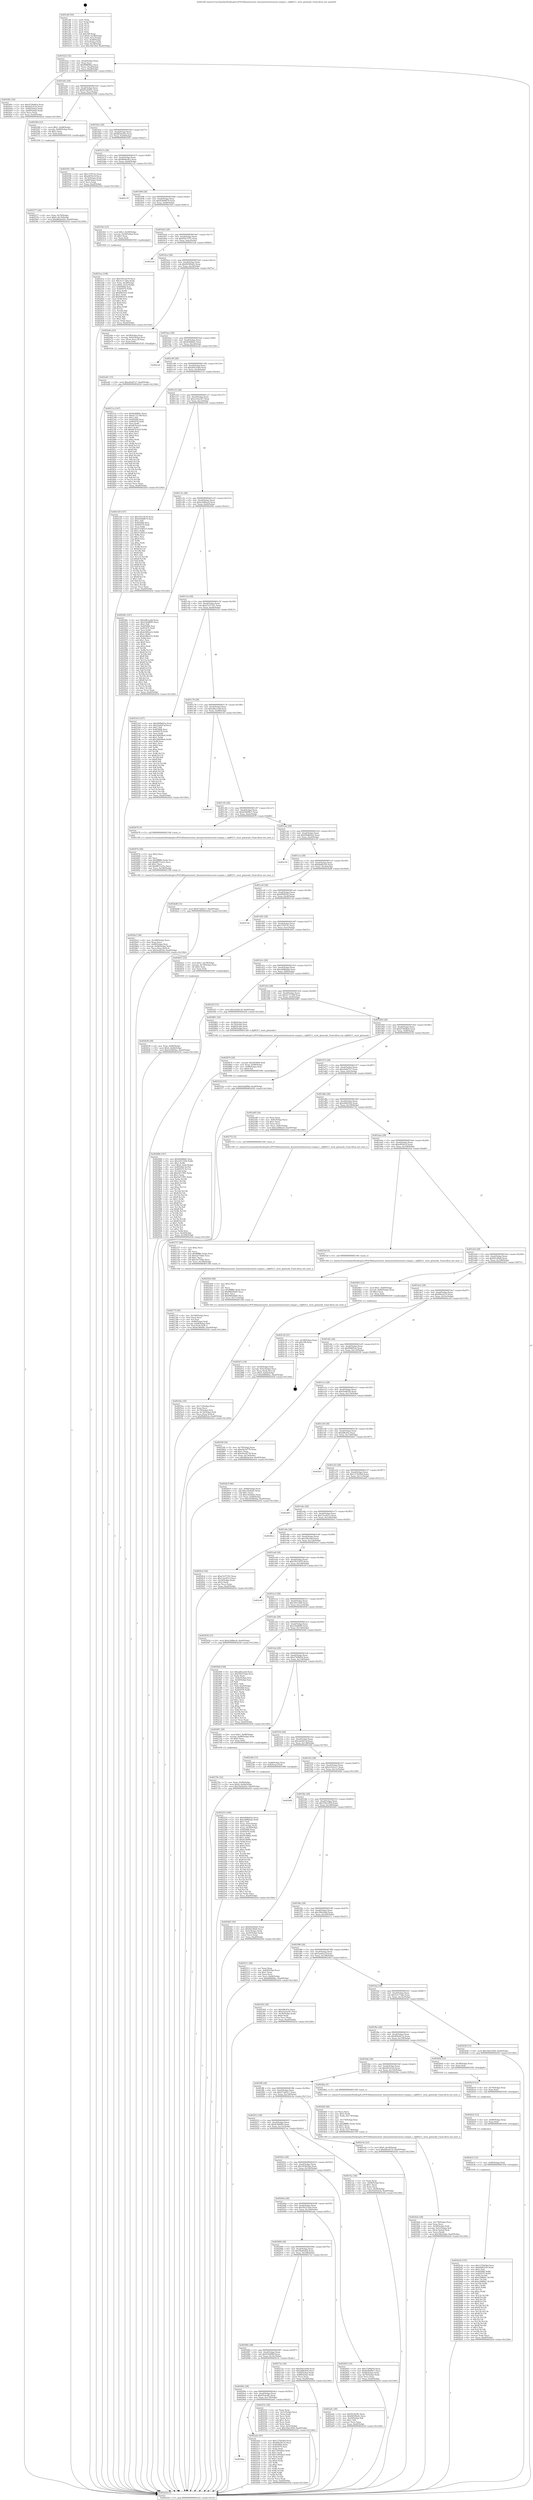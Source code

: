 digraph "0x401af0" {
  label = "0x401af0 (/mnt/c/Users/mathe/Desktop/tcc/POCII/binaries/extr_linuxnetwirelesswext-compat.c_cfg80211_wext_giwmode_Final-ollvm.out::main(0))"
  labelloc = "t"
  node[shape=record]

  Entry [label="",width=0.3,height=0.3,shape=circle,fillcolor=black,style=filled]
  "0x401b22" [label="{
     0x401b22 [32]\l
     | [instrs]\l
     &nbsp;&nbsp;0x401b22 \<+6\>: mov -0xa0(%rbp),%eax\l
     &nbsp;&nbsp;0x401b28 \<+2\>: mov %eax,%ecx\l
     &nbsp;&nbsp;0x401b2a \<+6\>: sub $0x8086f4bc,%ecx\l
     &nbsp;&nbsp;0x401b30 \<+6\>: mov %eax,-0xa4(%rbp)\l
     &nbsp;&nbsp;0x401b36 \<+6\>: mov %ecx,-0xa8(%rbp)\l
     &nbsp;&nbsp;0x401b3c \<+6\>: je 000000000040249c \<main+0x9ac\>\l
  }"]
  "0x40249c" [label="{
     0x40249c [30]\l
     | [instrs]\l
     &nbsp;&nbsp;0x40249c \<+5\>: mov $0xd726d8cb,%eax\l
     &nbsp;&nbsp;0x4024a1 \<+5\>: mov $0x445cfc2d,%ecx\l
     &nbsp;&nbsp;0x4024a6 \<+3\>: mov -0x64(%rbp),%edx\l
     &nbsp;&nbsp;0x4024a9 \<+3\>: cmp -0x60(%rbp),%edx\l
     &nbsp;&nbsp;0x4024ac \<+3\>: cmovl %ecx,%eax\l
     &nbsp;&nbsp;0x4024af \<+6\>: mov %eax,-0xa0(%rbp)\l
     &nbsp;&nbsp;0x4024b5 \<+5\>: jmp 0000000000402d3d \<main+0x124d\>\l
  }"]
  "0x401b42" [label="{
     0x401b42 [28]\l
     | [instrs]\l
     &nbsp;&nbsp;0x401b42 \<+5\>: jmp 0000000000401b47 \<main+0x57\>\l
     &nbsp;&nbsp;0x401b47 \<+6\>: mov -0xa4(%rbp),%eax\l
     &nbsp;&nbsp;0x401b4d \<+5\>: sub $0x85a426d1,%eax\l
     &nbsp;&nbsp;0x401b52 \<+6\>: mov %eax,-0xac(%rbp)\l
     &nbsp;&nbsp;0x401b58 \<+6\>: je 0000000000402560 \<main+0xa70\>\l
  }"]
  Exit [label="",width=0.3,height=0.3,shape=circle,fillcolor=black,style=filled,peripheries=2]
  "0x402560" [label="{
     0x402560 [23]\l
     | [instrs]\l
     &nbsp;&nbsp;0x402560 \<+7\>: movl $0x1,-0x68(%rbp)\l
     &nbsp;&nbsp;0x402567 \<+4\>: movslq -0x68(%rbp),%rax\l
     &nbsp;&nbsp;0x40256b \<+4\>: shl $0x2,%rax\l
     &nbsp;&nbsp;0x40256f \<+3\>: mov %rax,%rdi\l
     &nbsp;&nbsp;0x402572 \<+5\>: call 0000000000401050 \<malloc@plt\>\l
     | [calls]\l
     &nbsp;&nbsp;0x401050 \{1\} (unknown)\l
  }"]
  "0x401b5e" [label="{
     0x401b5e [28]\l
     | [instrs]\l
     &nbsp;&nbsp;0x401b5e \<+5\>: jmp 0000000000401b63 \<main+0x73\>\l
     &nbsp;&nbsp;0x401b63 \<+6\>: mov -0xa4(%rbp),%eax\l
     &nbsp;&nbsp;0x401b69 \<+5\>: sub $0x882bed5a,%eax\l
     &nbsp;&nbsp;0x401b6e \<+6\>: mov %eax,-0xb0(%rbp)\l
     &nbsp;&nbsp;0x401b74 \<+6\>: je 0000000000402591 \<main+0xaa1\>\l
  }"]
  "0x402b3d" [label="{
     0x402b3d [155]\l
     | [instrs]\l
     &nbsp;&nbsp;0x402b3d \<+5\>: mov $0x1270d3bd,%ecx\l
     &nbsp;&nbsp;0x402b42 \<+5\>: mov $0xbb8f2c05,%edx\l
     &nbsp;&nbsp;0x402b47 \<+3\>: mov $0x1,%sil\l
     &nbsp;&nbsp;0x402b4a \<+8\>: mov 0x405064,%r8d\l
     &nbsp;&nbsp;0x402b52 \<+8\>: mov 0x405070,%r9d\l
     &nbsp;&nbsp;0x402b5a \<+3\>: mov %r8d,%r10d\l
     &nbsp;&nbsp;0x402b5d \<+7\>: sub $0xe26ff441,%r10d\l
     &nbsp;&nbsp;0x402b64 \<+4\>: sub $0x1,%r10d\l
     &nbsp;&nbsp;0x402b68 \<+7\>: add $0xe26ff441,%r10d\l
     &nbsp;&nbsp;0x402b6f \<+4\>: imul %r10d,%r8d\l
     &nbsp;&nbsp;0x402b73 \<+4\>: and $0x1,%r8d\l
     &nbsp;&nbsp;0x402b77 \<+4\>: cmp $0x0,%r8d\l
     &nbsp;&nbsp;0x402b7b \<+4\>: sete %r11b\l
     &nbsp;&nbsp;0x402b7f \<+4\>: cmp $0xa,%r9d\l
     &nbsp;&nbsp;0x402b83 \<+3\>: setl %bl\l
     &nbsp;&nbsp;0x402b86 \<+3\>: mov %r11b,%r14b\l
     &nbsp;&nbsp;0x402b89 \<+4\>: xor $0xff,%r14b\l
     &nbsp;&nbsp;0x402b8d \<+3\>: mov %bl,%r15b\l
     &nbsp;&nbsp;0x402b90 \<+4\>: xor $0xff,%r15b\l
     &nbsp;&nbsp;0x402b94 \<+4\>: xor $0x1,%sil\l
     &nbsp;&nbsp;0x402b98 \<+3\>: mov %r14b,%r12b\l
     &nbsp;&nbsp;0x402b9b \<+4\>: and $0xff,%r12b\l
     &nbsp;&nbsp;0x402b9f \<+3\>: and %sil,%r11b\l
     &nbsp;&nbsp;0x402ba2 \<+3\>: mov %r15b,%r13b\l
     &nbsp;&nbsp;0x402ba5 \<+4\>: and $0xff,%r13b\l
     &nbsp;&nbsp;0x402ba9 \<+3\>: and %sil,%bl\l
     &nbsp;&nbsp;0x402bac \<+3\>: or %r11b,%r12b\l
     &nbsp;&nbsp;0x402baf \<+3\>: or %bl,%r13b\l
     &nbsp;&nbsp;0x402bb2 \<+3\>: xor %r13b,%r12b\l
     &nbsp;&nbsp;0x402bb5 \<+3\>: or %r15b,%r14b\l
     &nbsp;&nbsp;0x402bb8 \<+4\>: xor $0xff,%r14b\l
     &nbsp;&nbsp;0x402bbc \<+4\>: or $0x1,%sil\l
     &nbsp;&nbsp;0x402bc0 \<+3\>: and %sil,%r14b\l
     &nbsp;&nbsp;0x402bc3 \<+3\>: or %r14b,%r12b\l
     &nbsp;&nbsp;0x402bc6 \<+4\>: test $0x1,%r12b\l
     &nbsp;&nbsp;0x402bca \<+3\>: cmovne %edx,%ecx\l
     &nbsp;&nbsp;0x402bcd \<+6\>: mov %ecx,-0xa0(%rbp)\l
     &nbsp;&nbsp;0x402bd3 \<+5\>: jmp 0000000000402d3d \<main+0x124d\>\l
  }"]
  "0x402591" [label="{
     0x402591 [30]\l
     | [instrs]\l
     &nbsp;&nbsp;0x402591 \<+5\>: mov $0xc1597cfc,%eax\l
     &nbsp;&nbsp;0x402596 \<+5\>: mov $0xef059c5f,%ecx\l
     &nbsp;&nbsp;0x40259b \<+3\>: mov -0x74(%rbp),%edx\l
     &nbsp;&nbsp;0x40259e \<+3\>: cmp -0x68(%rbp),%edx\l
     &nbsp;&nbsp;0x4025a1 \<+3\>: cmovl %ecx,%eax\l
     &nbsp;&nbsp;0x4025a4 \<+6\>: mov %eax,-0xa0(%rbp)\l
     &nbsp;&nbsp;0x4025aa \<+5\>: jmp 0000000000402d3d \<main+0x124d\>\l
  }"]
  "0x401b7a" [label="{
     0x401b7a [28]\l
     | [instrs]\l
     &nbsp;&nbsp;0x401b7a \<+5\>: jmp 0000000000401b7f \<main+0x8f\>\l
     &nbsp;&nbsp;0x401b7f \<+6\>: mov -0xa4(%rbp),%eax\l
     &nbsp;&nbsp;0x401b85 \<+5\>: sub $0x8b9dcfb3,%eax\l
     &nbsp;&nbsp;0x401b8a \<+6\>: mov %eax,-0xb4(%rbp)\l
     &nbsp;&nbsp;0x401b90 \<+6\>: je 0000000000402c35 \<main+0x1145\>\l
  }"]
  "0x402b31" [label="{
     0x402b31 [12]\l
     | [instrs]\l
     &nbsp;&nbsp;0x402b31 \<+7\>: mov -0x90(%rbp),%rdi\l
     &nbsp;&nbsp;0x402b38 \<+5\>: call 0000000000401030 \<free@plt\>\l
     | [calls]\l
     &nbsp;&nbsp;0x401030 \{1\} (unknown)\l
  }"]
  "0x402c35" [label="{
     0x402c35\l
  }", style=dashed]
  "0x401b96" [label="{
     0x401b96 [28]\l
     | [instrs]\l
     &nbsp;&nbsp;0x401b96 \<+5\>: jmp 0000000000401b9b \<main+0xab\>\l
     &nbsp;&nbsp;0x401b9b \<+6\>: mov -0xa4(%rbp),%eax\l
     &nbsp;&nbsp;0x401ba1 \<+5\>: sub $0x9349d679,%eax\l
     &nbsp;&nbsp;0x401ba6 \<+6\>: mov %eax,-0xb8(%rbp)\l
     &nbsp;&nbsp;0x401bac \<+6\>: je 00000000004023b3 \<main+0x8c3\>\l
  }"]
  "0x402b25" [label="{
     0x402b25 [12]\l
     | [instrs]\l
     &nbsp;&nbsp;0x402b25 \<+4\>: mov -0x80(%rbp),%rax\l
     &nbsp;&nbsp;0x402b29 \<+3\>: mov %rax,%rdi\l
     &nbsp;&nbsp;0x402b2c \<+5\>: call 0000000000401030 \<free@plt\>\l
     | [calls]\l
     &nbsp;&nbsp;0x401030 \{1\} (unknown)\l
  }"]
  "0x4023b3" [label="{
     0x4023b3 [23]\l
     | [instrs]\l
     &nbsp;&nbsp;0x4023b3 \<+7\>: movl $0x1,-0x50(%rbp)\l
     &nbsp;&nbsp;0x4023ba \<+4\>: movslq -0x50(%rbp),%rax\l
     &nbsp;&nbsp;0x4023be \<+4\>: shl $0x3,%rax\l
     &nbsp;&nbsp;0x4023c2 \<+3\>: mov %rax,%rdi\l
     &nbsp;&nbsp;0x4023c5 \<+5\>: call 0000000000401050 \<malloc@plt\>\l
     | [calls]\l
     &nbsp;&nbsp;0x401050 \{1\} (unknown)\l
  }"]
  "0x401bb2" [label="{
     0x401bb2 [28]\l
     | [instrs]\l
     &nbsp;&nbsp;0x401bb2 \<+5\>: jmp 0000000000401bb7 \<main+0xc7\>\l
     &nbsp;&nbsp;0x401bb7 \<+6\>: mov -0xa4(%rbp),%eax\l
     &nbsp;&nbsp;0x401bbd \<+5\>: sub $0x93b737f1,%eax\l
     &nbsp;&nbsp;0x401bc2 \<+6\>: mov %eax,-0xbc(%rbp)\l
     &nbsp;&nbsp;0x401bc8 \<+6\>: je 00000000004021a4 \<main+0x6b4\>\l
  }"]
  "0x402b19" [label="{
     0x402b19 [12]\l
     | [instrs]\l
     &nbsp;&nbsp;0x402b19 \<+4\>: mov -0x70(%rbp),%rax\l
     &nbsp;&nbsp;0x402b1d \<+3\>: mov %rax,%rdi\l
     &nbsp;&nbsp;0x402b20 \<+5\>: call 0000000000401030 \<free@plt\>\l
     | [calls]\l
     &nbsp;&nbsp;0x401030 \{1\} (unknown)\l
  }"]
  "0x4021a4" [label="{
     0x4021a4\l
  }", style=dashed]
  "0x401bce" [label="{
     0x401bce [28]\l
     | [instrs]\l
     &nbsp;&nbsp;0x401bce \<+5\>: jmp 0000000000401bd3 \<main+0xe3\>\l
     &nbsp;&nbsp;0x401bd3 \<+6\>: mov -0xa4(%rbp),%eax\l
     &nbsp;&nbsp;0x401bd9 \<+5\>: sub $0x94500a0c,%eax\l
     &nbsp;&nbsp;0x401bde \<+6\>: mov %eax,-0xc0(%rbp)\l
     &nbsp;&nbsp;0x401be4 \<+6\>: je 0000000000402a6a \<main+0xf7a\>\l
  }"]
  "0x4020ba" [label="{
     0x4020ba\l
  }", style=dashed]
  "0x402a6a" [label="{
     0x402a6a [23]\l
     | [instrs]\l
     &nbsp;&nbsp;0x402a6a \<+4\>: mov -0x58(%rbp),%rax\l
     &nbsp;&nbsp;0x402a6e \<+7\>: movslq -0x9c(%rbp),%rcx\l
     &nbsp;&nbsp;0x402a75 \<+4\>: mov (%rax,%rcx,8),%rax\l
     &nbsp;&nbsp;0x402a79 \<+3\>: mov %rax,%rdi\l
     &nbsp;&nbsp;0x402a7c \<+5\>: call 0000000000401030 \<free@plt\>\l
     | [calls]\l
     &nbsp;&nbsp;0x401030 \{1\} (unknown)\l
  }"]
  "0x401bea" [label="{
     0x401bea [28]\l
     | [instrs]\l
     &nbsp;&nbsp;0x401bea \<+5\>: jmp 0000000000401bef \<main+0xff\>\l
     &nbsp;&nbsp;0x401bef \<+6\>: mov -0xa4(%rbp),%eax\l
     &nbsp;&nbsp;0x401bf5 \<+5\>: sub $0x9e84fb0c,%eax\l
     &nbsp;&nbsp;0x401bfa \<+6\>: mov %eax,-0xc4(%rbp)\l
     &nbsp;&nbsp;0x401c00 \<+6\>: je 0000000000402ca0 \<main+0x11b0\>\l
  }"]
  "0x402ab2" [label="{
     0x402ab2 [91]\l
     | [instrs]\l
     &nbsp;&nbsp;0x402ab2 \<+5\>: mov $0x1270d3bd,%eax\l
     &nbsp;&nbsp;0x402ab7 \<+5\>: mov $0x40b2813a,%ecx\l
     &nbsp;&nbsp;0x402abc \<+7\>: mov 0x405064,%edx\l
     &nbsp;&nbsp;0x402ac3 \<+7\>: mov 0x405070,%esi\l
     &nbsp;&nbsp;0x402aca \<+2\>: mov %edx,%edi\l
     &nbsp;&nbsp;0x402acc \<+6\>: sub $0x1595dda5,%edi\l
     &nbsp;&nbsp;0x402ad2 \<+3\>: sub $0x1,%edi\l
     &nbsp;&nbsp;0x402ad5 \<+6\>: add $0x1595dda5,%edi\l
     &nbsp;&nbsp;0x402adb \<+3\>: imul %edi,%edx\l
     &nbsp;&nbsp;0x402ade \<+3\>: and $0x1,%edx\l
     &nbsp;&nbsp;0x402ae1 \<+3\>: cmp $0x0,%edx\l
     &nbsp;&nbsp;0x402ae4 \<+4\>: sete %r8b\l
     &nbsp;&nbsp;0x402ae8 \<+3\>: cmp $0xa,%esi\l
     &nbsp;&nbsp;0x402aeb \<+4\>: setl %r9b\l
     &nbsp;&nbsp;0x402aef \<+3\>: mov %r8b,%r10b\l
     &nbsp;&nbsp;0x402af2 \<+3\>: and %r9b,%r10b\l
     &nbsp;&nbsp;0x402af5 \<+3\>: xor %r9b,%r8b\l
     &nbsp;&nbsp;0x402af8 \<+3\>: or %r8b,%r10b\l
     &nbsp;&nbsp;0x402afb \<+4\>: test $0x1,%r10b\l
     &nbsp;&nbsp;0x402aff \<+3\>: cmovne %ecx,%eax\l
     &nbsp;&nbsp;0x402b02 \<+6\>: mov %eax,-0xa0(%rbp)\l
     &nbsp;&nbsp;0x402b08 \<+5\>: jmp 0000000000402d3d \<main+0x124d\>\l
  }"]
  "0x402ca0" [label="{
     0x402ca0\l
  }", style=dashed]
  "0x401c06" [label="{
     0x401c06 [28]\l
     | [instrs]\l
     &nbsp;&nbsp;0x401c06 \<+5\>: jmp 0000000000401c0b \<main+0x11b\>\l
     &nbsp;&nbsp;0x401c0b \<+6\>: mov -0xa4(%rbp),%eax\l
     &nbsp;&nbsp;0x401c11 \<+5\>: sub $0xa041dc69,%eax\l
     &nbsp;&nbsp;0x401c16 \<+6\>: mov %eax,-0xc8(%rbp)\l
     &nbsp;&nbsp;0x401c1c \<+6\>: je 00000000004027ce \<main+0xcde\>\l
  }"]
  "0x402a81" [label="{
     0x402a81 [15]\l
     | [instrs]\l
     &nbsp;&nbsp;0x402a81 \<+10\>: movl $0xe9ebf7a7,-0xa0(%rbp)\l
     &nbsp;&nbsp;0x402a8b \<+5\>: jmp 0000000000402d3d \<main+0x124d\>\l
  }"]
  "0x4027ce" [label="{
     0x4027ce [147]\l
     | [instrs]\l
     &nbsp;&nbsp;0x4027ce \<+5\>: mov $0x9e84fb0c,%eax\l
     &nbsp;&nbsp;0x4027d3 \<+5\>: mov $0xd172736f,%ecx\l
     &nbsp;&nbsp;0x4027d8 \<+2\>: mov $0x1,%dl\l
     &nbsp;&nbsp;0x4027da \<+7\>: mov 0x405064,%esi\l
     &nbsp;&nbsp;0x4027e1 \<+7\>: mov 0x405070,%edi\l
     &nbsp;&nbsp;0x4027e8 \<+3\>: mov %esi,%r8d\l
     &nbsp;&nbsp;0x4027eb \<+7\>: sub $0xb87b3a25,%r8d\l
     &nbsp;&nbsp;0x4027f2 \<+4\>: sub $0x1,%r8d\l
     &nbsp;&nbsp;0x4027f6 \<+7\>: add $0xb87b3a25,%r8d\l
     &nbsp;&nbsp;0x4027fd \<+4\>: imul %r8d,%esi\l
     &nbsp;&nbsp;0x402801 \<+3\>: and $0x1,%esi\l
     &nbsp;&nbsp;0x402804 \<+3\>: cmp $0x0,%esi\l
     &nbsp;&nbsp;0x402807 \<+4\>: sete %r9b\l
     &nbsp;&nbsp;0x40280b \<+3\>: cmp $0xa,%edi\l
     &nbsp;&nbsp;0x40280e \<+4\>: setl %r10b\l
     &nbsp;&nbsp;0x402812 \<+3\>: mov %r9b,%r11b\l
     &nbsp;&nbsp;0x402815 \<+4\>: xor $0xff,%r11b\l
     &nbsp;&nbsp;0x402819 \<+3\>: mov %r10b,%bl\l
     &nbsp;&nbsp;0x40281c \<+3\>: xor $0xff,%bl\l
     &nbsp;&nbsp;0x40281f \<+3\>: xor $0x0,%dl\l
     &nbsp;&nbsp;0x402822 \<+3\>: mov %r11b,%r14b\l
     &nbsp;&nbsp;0x402825 \<+4\>: and $0x0,%r14b\l
     &nbsp;&nbsp;0x402829 \<+3\>: and %dl,%r9b\l
     &nbsp;&nbsp;0x40282c \<+3\>: mov %bl,%r15b\l
     &nbsp;&nbsp;0x40282f \<+4\>: and $0x0,%r15b\l
     &nbsp;&nbsp;0x402833 \<+3\>: and %dl,%r10b\l
     &nbsp;&nbsp;0x402836 \<+3\>: or %r9b,%r14b\l
     &nbsp;&nbsp;0x402839 \<+3\>: or %r10b,%r15b\l
     &nbsp;&nbsp;0x40283c \<+3\>: xor %r15b,%r14b\l
     &nbsp;&nbsp;0x40283f \<+3\>: or %bl,%r11b\l
     &nbsp;&nbsp;0x402842 \<+4\>: xor $0xff,%r11b\l
     &nbsp;&nbsp;0x402846 \<+3\>: or $0x0,%dl\l
     &nbsp;&nbsp;0x402849 \<+3\>: and %dl,%r11b\l
     &nbsp;&nbsp;0x40284c \<+3\>: or %r11b,%r14b\l
     &nbsp;&nbsp;0x40284f \<+4\>: test $0x1,%r14b\l
     &nbsp;&nbsp;0x402853 \<+3\>: cmovne %ecx,%eax\l
     &nbsp;&nbsp;0x402856 \<+6\>: mov %eax,-0xa0(%rbp)\l
     &nbsp;&nbsp;0x40285c \<+5\>: jmp 0000000000402d3d \<main+0x124d\>\l
  }"]
  "0x401c22" [label="{
     0x401c22 [28]\l
     | [instrs]\l
     &nbsp;&nbsp;0x401c22 \<+5\>: jmp 0000000000401c27 \<main+0x137\>\l
     &nbsp;&nbsp;0x401c27 \<+6\>: mov -0xa4(%rbp),%eax\l
     &nbsp;&nbsp;0x401c2d \<+5\>: sub $0xa1d3a247,%eax\l
     &nbsp;&nbsp;0x401c32 \<+6\>: mov %eax,-0xcc(%rbp)\l
     &nbsp;&nbsp;0x401c38 \<+6\>: je 0000000000402320 \<main+0x830\>\l
  }"]
  "0x402896" [label="{
     0x402896 [167]\l
     | [instrs]\l
     &nbsp;&nbsp;0x402896 \<+5\>: mov $0x9e84fb0c,%esi\l
     &nbsp;&nbsp;0x40289b \<+6\>: mov $0x1fd133b0,%r8d\l
     &nbsp;&nbsp;0x4028a1 \<+3\>: mov $0x1,%r9b\l
     &nbsp;&nbsp;0x4028a4 \<+10\>: movl $0x0,-0x9c(%rbp)\l
     &nbsp;&nbsp;0x4028ae \<+8\>: mov 0x405064,%r10d\l
     &nbsp;&nbsp;0x4028b6 \<+8\>: mov 0x405070,%r11d\l
     &nbsp;&nbsp;0x4028be \<+3\>: mov %r10d,%ebx\l
     &nbsp;&nbsp;0x4028c1 \<+6\>: add $0xf2d7c991,%ebx\l
     &nbsp;&nbsp;0x4028c7 \<+3\>: sub $0x1,%ebx\l
     &nbsp;&nbsp;0x4028ca \<+6\>: sub $0xf2d7c991,%ebx\l
     &nbsp;&nbsp;0x4028d0 \<+4\>: imul %ebx,%r10d\l
     &nbsp;&nbsp;0x4028d4 \<+4\>: and $0x1,%r10d\l
     &nbsp;&nbsp;0x4028d8 \<+4\>: cmp $0x0,%r10d\l
     &nbsp;&nbsp;0x4028dc \<+4\>: sete %r14b\l
     &nbsp;&nbsp;0x4028e0 \<+4\>: cmp $0xa,%r11d\l
     &nbsp;&nbsp;0x4028e4 \<+4\>: setl %r15b\l
     &nbsp;&nbsp;0x4028e8 \<+3\>: mov %r14b,%r12b\l
     &nbsp;&nbsp;0x4028eb \<+4\>: xor $0xff,%r12b\l
     &nbsp;&nbsp;0x4028ef \<+3\>: mov %r15b,%r13b\l
     &nbsp;&nbsp;0x4028f2 \<+4\>: xor $0xff,%r13b\l
     &nbsp;&nbsp;0x4028f6 \<+4\>: xor $0x1,%r9b\l
     &nbsp;&nbsp;0x4028fa \<+3\>: mov %r12b,%cl\l
     &nbsp;&nbsp;0x4028fd \<+3\>: and $0xff,%cl\l
     &nbsp;&nbsp;0x402900 \<+3\>: and %r9b,%r14b\l
     &nbsp;&nbsp;0x402903 \<+3\>: mov %r13b,%dl\l
     &nbsp;&nbsp;0x402906 \<+3\>: and $0xff,%dl\l
     &nbsp;&nbsp;0x402909 \<+3\>: and %r9b,%r15b\l
     &nbsp;&nbsp;0x40290c \<+3\>: or %r14b,%cl\l
     &nbsp;&nbsp;0x40290f \<+3\>: or %r15b,%dl\l
     &nbsp;&nbsp;0x402912 \<+2\>: xor %dl,%cl\l
     &nbsp;&nbsp;0x402914 \<+3\>: or %r13b,%r12b\l
     &nbsp;&nbsp;0x402917 \<+4\>: xor $0xff,%r12b\l
     &nbsp;&nbsp;0x40291b \<+4\>: or $0x1,%r9b\l
     &nbsp;&nbsp;0x40291f \<+3\>: and %r9b,%r12b\l
     &nbsp;&nbsp;0x402922 \<+3\>: or %r12b,%cl\l
     &nbsp;&nbsp;0x402925 \<+3\>: test $0x1,%cl\l
     &nbsp;&nbsp;0x402928 \<+4\>: cmovne %r8d,%esi\l
     &nbsp;&nbsp;0x40292c \<+6\>: mov %esi,-0xa0(%rbp)\l
     &nbsp;&nbsp;0x402932 \<+6\>: mov %eax,-0x188(%rbp)\l
     &nbsp;&nbsp;0x402938 \<+5\>: jmp 0000000000402d3d \<main+0x124d\>\l
  }"]
  "0x402320" [label="{
     0x402320 [147]\l
     | [instrs]\l
     &nbsp;&nbsp;0x402320 \<+5\>: mov $0x19512b70,%eax\l
     &nbsp;&nbsp;0x402325 \<+5\>: mov $0x9349d679,%ecx\l
     &nbsp;&nbsp;0x40232a \<+2\>: mov $0x1,%dl\l
     &nbsp;&nbsp;0x40232c \<+7\>: mov 0x405064,%esi\l
     &nbsp;&nbsp;0x402333 \<+7\>: mov 0x405070,%edi\l
     &nbsp;&nbsp;0x40233a \<+3\>: mov %esi,%r8d\l
     &nbsp;&nbsp;0x40233d \<+7\>: add $0x57e00515,%r8d\l
     &nbsp;&nbsp;0x402344 \<+4\>: sub $0x1,%r8d\l
     &nbsp;&nbsp;0x402348 \<+7\>: sub $0x57e00515,%r8d\l
     &nbsp;&nbsp;0x40234f \<+4\>: imul %r8d,%esi\l
     &nbsp;&nbsp;0x402353 \<+3\>: and $0x1,%esi\l
     &nbsp;&nbsp;0x402356 \<+3\>: cmp $0x0,%esi\l
     &nbsp;&nbsp;0x402359 \<+4\>: sete %r9b\l
     &nbsp;&nbsp;0x40235d \<+3\>: cmp $0xa,%edi\l
     &nbsp;&nbsp;0x402360 \<+4\>: setl %r10b\l
     &nbsp;&nbsp;0x402364 \<+3\>: mov %r9b,%r11b\l
     &nbsp;&nbsp;0x402367 \<+4\>: xor $0xff,%r11b\l
     &nbsp;&nbsp;0x40236b \<+3\>: mov %r10b,%bl\l
     &nbsp;&nbsp;0x40236e \<+3\>: xor $0xff,%bl\l
     &nbsp;&nbsp;0x402371 \<+3\>: xor $0x1,%dl\l
     &nbsp;&nbsp;0x402374 \<+3\>: mov %r11b,%r14b\l
     &nbsp;&nbsp;0x402377 \<+4\>: and $0xff,%r14b\l
     &nbsp;&nbsp;0x40237b \<+3\>: and %dl,%r9b\l
     &nbsp;&nbsp;0x40237e \<+3\>: mov %bl,%r15b\l
     &nbsp;&nbsp;0x402381 \<+4\>: and $0xff,%r15b\l
     &nbsp;&nbsp;0x402385 \<+3\>: and %dl,%r10b\l
     &nbsp;&nbsp;0x402388 \<+3\>: or %r9b,%r14b\l
     &nbsp;&nbsp;0x40238b \<+3\>: or %r10b,%r15b\l
     &nbsp;&nbsp;0x40238e \<+3\>: xor %r15b,%r14b\l
     &nbsp;&nbsp;0x402391 \<+3\>: or %bl,%r11b\l
     &nbsp;&nbsp;0x402394 \<+4\>: xor $0xff,%r11b\l
     &nbsp;&nbsp;0x402398 \<+3\>: or $0x1,%dl\l
     &nbsp;&nbsp;0x40239b \<+3\>: and %dl,%r11b\l
     &nbsp;&nbsp;0x40239e \<+3\>: or %r11b,%r14b\l
     &nbsp;&nbsp;0x4023a1 \<+4\>: test $0x1,%r14b\l
     &nbsp;&nbsp;0x4023a5 \<+3\>: cmovne %ecx,%eax\l
     &nbsp;&nbsp;0x4023a8 \<+6\>: mov %eax,-0xa0(%rbp)\l
     &nbsp;&nbsp;0x4023ae \<+5\>: jmp 0000000000402d3d \<main+0x124d\>\l
  }"]
  "0x401c3e" [label="{
     0x401c3e [28]\l
     | [instrs]\l
     &nbsp;&nbsp;0x401c3e \<+5\>: jmp 0000000000401c43 \<main+0x153\>\l
     &nbsp;&nbsp;0x401c43 \<+6\>: mov -0xa4(%rbp),%eax\l
     &nbsp;&nbsp;0x401c49 \<+5\>: sub $0xa3d9bec6,%eax\l
     &nbsp;&nbsp;0x401c4e \<+6\>: mov %eax,-0xd0(%rbp)\l
     &nbsp;&nbsp;0x401c54 \<+6\>: je 000000000040294c \<main+0xe5c\>\l
  }"]
  "0x402879" [label="{
     0x402879 [29]\l
     | [instrs]\l
     &nbsp;&nbsp;0x402879 \<+10\>: movabs $0x4030b6,%rdi\l
     &nbsp;&nbsp;0x402883 \<+6\>: mov %eax,-0x98(%rbp)\l
     &nbsp;&nbsp;0x402889 \<+6\>: mov -0x98(%rbp),%esi\l
     &nbsp;&nbsp;0x40288f \<+2\>: mov $0x0,%al\l
     &nbsp;&nbsp;0x402891 \<+5\>: call 0000000000401040 \<printf@plt\>\l
     | [calls]\l
     &nbsp;&nbsp;0x401040 \{1\} (unknown)\l
  }"]
  "0x40294c" [label="{
     0x40294c [147]\l
     | [instrs]\l
     &nbsp;&nbsp;0x40294c \<+5\>: mov $0xad6cecdd,%eax\l
     &nbsp;&nbsp;0x402951 \<+5\>: mov $0x22bd89f5,%ecx\l
     &nbsp;&nbsp;0x402956 \<+2\>: mov $0x1,%dl\l
     &nbsp;&nbsp;0x402958 \<+7\>: mov 0x405064,%esi\l
     &nbsp;&nbsp;0x40295f \<+7\>: mov 0x405070,%edi\l
     &nbsp;&nbsp;0x402966 \<+3\>: mov %esi,%r8d\l
     &nbsp;&nbsp;0x402969 \<+7\>: add $0xb3862a32,%r8d\l
     &nbsp;&nbsp;0x402970 \<+4\>: sub $0x1,%r8d\l
     &nbsp;&nbsp;0x402974 \<+7\>: sub $0xb3862a32,%r8d\l
     &nbsp;&nbsp;0x40297b \<+4\>: imul %r8d,%esi\l
     &nbsp;&nbsp;0x40297f \<+3\>: and $0x1,%esi\l
     &nbsp;&nbsp;0x402982 \<+3\>: cmp $0x0,%esi\l
     &nbsp;&nbsp;0x402985 \<+4\>: sete %r9b\l
     &nbsp;&nbsp;0x402989 \<+3\>: cmp $0xa,%edi\l
     &nbsp;&nbsp;0x40298c \<+4\>: setl %r10b\l
     &nbsp;&nbsp;0x402990 \<+3\>: mov %r9b,%r11b\l
     &nbsp;&nbsp;0x402993 \<+4\>: xor $0xff,%r11b\l
     &nbsp;&nbsp;0x402997 \<+3\>: mov %r10b,%bl\l
     &nbsp;&nbsp;0x40299a \<+3\>: xor $0xff,%bl\l
     &nbsp;&nbsp;0x40299d \<+3\>: xor $0x1,%dl\l
     &nbsp;&nbsp;0x4029a0 \<+3\>: mov %r11b,%r14b\l
     &nbsp;&nbsp;0x4029a3 \<+4\>: and $0xff,%r14b\l
     &nbsp;&nbsp;0x4029a7 \<+3\>: and %dl,%r9b\l
     &nbsp;&nbsp;0x4029aa \<+3\>: mov %bl,%r15b\l
     &nbsp;&nbsp;0x4029ad \<+4\>: and $0xff,%r15b\l
     &nbsp;&nbsp;0x4029b1 \<+3\>: and %dl,%r10b\l
     &nbsp;&nbsp;0x4029b4 \<+3\>: or %r9b,%r14b\l
     &nbsp;&nbsp;0x4029b7 \<+3\>: or %r10b,%r15b\l
     &nbsp;&nbsp;0x4029ba \<+3\>: xor %r15b,%r14b\l
     &nbsp;&nbsp;0x4029bd \<+3\>: or %bl,%r11b\l
     &nbsp;&nbsp;0x4029c0 \<+4\>: xor $0xff,%r11b\l
     &nbsp;&nbsp;0x4029c4 \<+3\>: or $0x1,%dl\l
     &nbsp;&nbsp;0x4029c7 \<+3\>: and %dl,%r11b\l
     &nbsp;&nbsp;0x4029ca \<+3\>: or %r11b,%r14b\l
     &nbsp;&nbsp;0x4029cd \<+4\>: test $0x1,%r14b\l
     &nbsp;&nbsp;0x4029d1 \<+3\>: cmovne %ecx,%eax\l
     &nbsp;&nbsp;0x4029d4 \<+6\>: mov %eax,-0xa0(%rbp)\l
     &nbsp;&nbsp;0x4029da \<+5\>: jmp 0000000000402d3d \<main+0x124d\>\l
  }"]
  "0x401c5a" [label="{
     0x401c5a [28]\l
     | [instrs]\l
     &nbsp;&nbsp;0x401c5a \<+5\>: jmp 0000000000401c5f \<main+0x16f\>\l
     &nbsp;&nbsp;0x401c5f \<+6\>: mov -0xa4(%rbp),%eax\l
     &nbsp;&nbsp;0x401c65 \<+5\>: sub $0xa7e57191,%eax\l
     &nbsp;&nbsp;0x401c6a \<+6\>: mov %eax,-0xd4(%rbp)\l
     &nbsp;&nbsp;0x401c70 \<+6\>: je 00000000004021b3 \<main+0x6c3\>\l
  }"]
  "0x40277f" [label="{
     0x40277f [45]\l
     | [instrs]\l
     &nbsp;&nbsp;0x40277f \<+6\>: mov -0x184(%rbp),%ecx\l
     &nbsp;&nbsp;0x402785 \<+3\>: imul %eax,%ecx\l
     &nbsp;&nbsp;0x402788 \<+3\>: mov %cl,%sil\l
     &nbsp;&nbsp;0x40278b \<+7\>: mov -0x90(%rbp),%rdi\l
     &nbsp;&nbsp;0x402792 \<+7\>: movslq -0x94(%rbp),%r8\l
     &nbsp;&nbsp;0x402799 \<+4\>: mov %sil,(%rdi,%r8,1)\l
     &nbsp;&nbsp;0x40279d \<+10\>: movl $0x4c9449fe,-0xa0(%rbp)\l
     &nbsp;&nbsp;0x4027a7 \<+5\>: jmp 0000000000402d3d \<main+0x124d\>\l
  }"]
  "0x4021b3" [label="{
     0x4021b3 [147]\l
     | [instrs]\l
     &nbsp;&nbsp;0x4021b3 \<+5\>: mov $0xb9d8d43a,%eax\l
     &nbsp;&nbsp;0x4021b8 \<+5\>: mov $0x2de647af,%ecx\l
     &nbsp;&nbsp;0x4021bd \<+2\>: mov $0x1,%dl\l
     &nbsp;&nbsp;0x4021bf \<+7\>: mov 0x405064,%esi\l
     &nbsp;&nbsp;0x4021c6 \<+7\>: mov 0x405070,%edi\l
     &nbsp;&nbsp;0x4021cd \<+3\>: mov %esi,%r8d\l
     &nbsp;&nbsp;0x4021d0 \<+7\>: add $0x3b8594eb,%r8d\l
     &nbsp;&nbsp;0x4021d7 \<+4\>: sub $0x1,%r8d\l
     &nbsp;&nbsp;0x4021db \<+7\>: sub $0x3b8594eb,%r8d\l
     &nbsp;&nbsp;0x4021e2 \<+4\>: imul %r8d,%esi\l
     &nbsp;&nbsp;0x4021e6 \<+3\>: and $0x1,%esi\l
     &nbsp;&nbsp;0x4021e9 \<+3\>: cmp $0x0,%esi\l
     &nbsp;&nbsp;0x4021ec \<+4\>: sete %r9b\l
     &nbsp;&nbsp;0x4021f0 \<+3\>: cmp $0xa,%edi\l
     &nbsp;&nbsp;0x4021f3 \<+4\>: setl %r10b\l
     &nbsp;&nbsp;0x4021f7 \<+3\>: mov %r9b,%r11b\l
     &nbsp;&nbsp;0x4021fa \<+4\>: xor $0xff,%r11b\l
     &nbsp;&nbsp;0x4021fe \<+3\>: mov %r10b,%bl\l
     &nbsp;&nbsp;0x402201 \<+3\>: xor $0xff,%bl\l
     &nbsp;&nbsp;0x402204 \<+3\>: xor $0x0,%dl\l
     &nbsp;&nbsp;0x402207 \<+3\>: mov %r11b,%r14b\l
     &nbsp;&nbsp;0x40220a \<+4\>: and $0x0,%r14b\l
     &nbsp;&nbsp;0x40220e \<+3\>: and %dl,%r9b\l
     &nbsp;&nbsp;0x402211 \<+3\>: mov %bl,%r15b\l
     &nbsp;&nbsp;0x402214 \<+4\>: and $0x0,%r15b\l
     &nbsp;&nbsp;0x402218 \<+3\>: and %dl,%r10b\l
     &nbsp;&nbsp;0x40221b \<+3\>: or %r9b,%r14b\l
     &nbsp;&nbsp;0x40221e \<+3\>: or %r10b,%r15b\l
     &nbsp;&nbsp;0x402221 \<+3\>: xor %r15b,%r14b\l
     &nbsp;&nbsp;0x402224 \<+3\>: or %bl,%r11b\l
     &nbsp;&nbsp;0x402227 \<+4\>: xor $0xff,%r11b\l
     &nbsp;&nbsp;0x40222b \<+3\>: or $0x0,%dl\l
     &nbsp;&nbsp;0x40222e \<+3\>: and %dl,%r11b\l
     &nbsp;&nbsp;0x402231 \<+3\>: or %r11b,%r14b\l
     &nbsp;&nbsp;0x402234 \<+4\>: test $0x1,%r14b\l
     &nbsp;&nbsp;0x402238 \<+3\>: cmovne %ecx,%eax\l
     &nbsp;&nbsp;0x40223b \<+6\>: mov %eax,-0xa0(%rbp)\l
     &nbsp;&nbsp;0x402241 \<+5\>: jmp 0000000000402d3d \<main+0x124d\>\l
  }"]
  "0x401c76" [label="{
     0x401c76 [28]\l
     | [instrs]\l
     &nbsp;&nbsp;0x401c76 \<+5\>: jmp 0000000000401c7b \<main+0x18b\>\l
     &nbsp;&nbsp;0x401c7b \<+6\>: mov -0xa4(%rbp),%eax\l
     &nbsp;&nbsp;0x401c81 \<+5\>: sub $0xad6cecdd,%eax\l
     &nbsp;&nbsp;0x401c86 \<+6\>: mov %eax,-0xd8(%rbp)\l
     &nbsp;&nbsp;0x401c8c \<+6\>: je 0000000000402cf4 \<main+0x1204\>\l
  }"]
  "0x402757" [label="{
     0x402757 [40]\l
     | [instrs]\l
     &nbsp;&nbsp;0x402757 \<+5\>: mov $0x2,%ecx\l
     &nbsp;&nbsp;0x40275c \<+1\>: cltd\l
     &nbsp;&nbsp;0x40275d \<+2\>: idiv %ecx\l
     &nbsp;&nbsp;0x40275f \<+6\>: imul $0xfffffffe,%edx,%ecx\l
     &nbsp;&nbsp;0x402765 \<+6\>: sub $0xcfa75dde,%ecx\l
     &nbsp;&nbsp;0x40276b \<+3\>: add $0x1,%ecx\l
     &nbsp;&nbsp;0x40276e \<+6\>: add $0xcfa75dde,%ecx\l
     &nbsp;&nbsp;0x402774 \<+6\>: mov %ecx,-0x184(%rbp)\l
     &nbsp;&nbsp;0x40277a \<+5\>: call 0000000000401160 \<next_i\>\l
     | [calls]\l
     &nbsp;&nbsp;0x401160 \{1\} (/mnt/c/Users/mathe/Desktop/tcc/POCII/binaries/extr_linuxnetwirelesswext-compat.c_cfg80211_wext_giwmode_Final-ollvm.out::next_i)\l
  }"]
  "0x402cf4" [label="{
     0x402cf4\l
  }", style=dashed]
  "0x401c92" [label="{
     0x401c92 [28]\l
     | [instrs]\l
     &nbsp;&nbsp;0x401c92 \<+5\>: jmp 0000000000401c97 \<main+0x1a7\>\l
     &nbsp;&nbsp;0x401c97 \<+6\>: mov -0xa4(%rbp),%eax\l
     &nbsp;&nbsp;0x401c9d \<+5\>: sub $0xb59b08e7,%eax\l
     &nbsp;&nbsp;0x401ca2 \<+6\>: mov %eax,-0xdc(%rbp)\l
     &nbsp;&nbsp;0x401ca8 \<+6\>: je 0000000000402676 \<main+0xb86\>\l
  }"]
  "0x40270e" [label="{
     0x40270e [32]\l
     | [instrs]\l
     &nbsp;&nbsp;0x40270e \<+7\>: mov %rax,-0x90(%rbp)\l
     &nbsp;&nbsp;0x402715 \<+10\>: movl $0x0,-0x94(%rbp)\l
     &nbsp;&nbsp;0x40271f \<+10\>: movl $0x59a92d54,-0xa0(%rbp)\l
     &nbsp;&nbsp;0x402729 \<+5\>: jmp 0000000000402d3d \<main+0x124d\>\l
  }"]
  "0x402676" [label="{
     0x402676 [5]\l
     | [instrs]\l
     &nbsp;&nbsp;0x402676 \<+5\>: call 0000000000401160 \<next_i\>\l
     | [calls]\l
     &nbsp;&nbsp;0x401160 \{1\} (/mnt/c/Users/mathe/Desktop/tcc/POCII/binaries/extr_linuxnetwirelesswext-compat.c_cfg80211_wext_giwmode_Final-ollvm.out::next_i)\l
  }"]
  "0x401cae" [label="{
     0x401cae [28]\l
     | [instrs]\l
     &nbsp;&nbsp;0x401cae \<+5\>: jmp 0000000000401cb3 \<main+0x1c3\>\l
     &nbsp;&nbsp;0x401cb3 \<+6\>: mov -0xa4(%rbp),%eax\l
     &nbsp;&nbsp;0x401cb9 \<+5\>: sub $0xb9d8d43a,%eax\l
     &nbsp;&nbsp;0x401cbe \<+6\>: mov %eax,-0xe0(%rbp)\l
     &nbsp;&nbsp;0x401cc4 \<+6\>: je 0000000000402c50 \<main+0x1160\>\l
  }"]
  "0x4026a3" [label="{
     0x4026a3 [38]\l
     | [instrs]\l
     &nbsp;&nbsp;0x4026a3 \<+6\>: mov -0x180(%rbp),%ecx\l
     &nbsp;&nbsp;0x4026a9 \<+3\>: imul %eax,%ecx\l
     &nbsp;&nbsp;0x4026ac \<+4\>: mov -0x80(%rbp),%rsi\l
     &nbsp;&nbsp;0x4026b0 \<+7\>: movslq -0x84(%rbp),%rdi\l
     &nbsp;&nbsp;0x4026b7 \<+3\>: mov %ecx,(%rsi,%rdi,4)\l
     &nbsp;&nbsp;0x4026ba \<+10\>: movl $0x5ed855b,-0xa0(%rbp)\l
     &nbsp;&nbsp;0x4026c4 \<+5\>: jmp 0000000000402d3d \<main+0x124d\>\l
  }"]
  "0x402c50" [label="{
     0x402c50\l
  }", style=dashed]
  "0x401cca" [label="{
     0x401cca [28]\l
     | [instrs]\l
     &nbsp;&nbsp;0x401cca \<+5\>: jmp 0000000000401ccf \<main+0x1df\>\l
     &nbsp;&nbsp;0x401ccf \<+6\>: mov -0xa4(%rbp),%eax\l
     &nbsp;&nbsp;0x401cd5 \<+5\>: sub $0xbb8f2c05,%eax\l
     &nbsp;&nbsp;0x401cda \<+6\>: mov %eax,-0xe4(%rbp)\l
     &nbsp;&nbsp;0x401ce0 \<+6\>: je 0000000000402bd8 \<main+0x10e8\>\l
  }"]
  "0x40267b" [label="{
     0x40267b [40]\l
     | [instrs]\l
     &nbsp;&nbsp;0x40267b \<+5\>: mov $0x2,%ecx\l
     &nbsp;&nbsp;0x402680 \<+1\>: cltd\l
     &nbsp;&nbsp;0x402681 \<+2\>: idiv %ecx\l
     &nbsp;&nbsp;0x402683 \<+6\>: imul $0xfffffffe,%edx,%ecx\l
     &nbsp;&nbsp;0x402689 \<+6\>: sub $0x8837e22c,%ecx\l
     &nbsp;&nbsp;0x40268f \<+3\>: add $0x1,%ecx\l
     &nbsp;&nbsp;0x402692 \<+6\>: add $0x8837e22c,%ecx\l
     &nbsp;&nbsp;0x402698 \<+6\>: mov %ecx,-0x180(%rbp)\l
     &nbsp;&nbsp;0x40269e \<+5\>: call 0000000000401160 \<next_i\>\l
     | [calls]\l
     &nbsp;&nbsp;0x401160 \{1\} (/mnt/c/Users/mathe/Desktop/tcc/POCII/binaries/extr_linuxnetwirelesswext-compat.c_cfg80211_wext_giwmode_Final-ollvm.out::next_i)\l
  }"]
  "0x402bd8" [label="{
     0x402bd8 [15]\l
     | [instrs]\l
     &nbsp;&nbsp;0x402bd8 \<+10\>: movl $0x472d93c7,-0xa0(%rbp)\l
     &nbsp;&nbsp;0x402be2 \<+5\>: jmp 0000000000402d3d \<main+0x124d\>\l
  }"]
  "0x401ce6" [label="{
     0x401ce6 [28]\l
     | [instrs]\l
     &nbsp;&nbsp;0x401ce6 \<+5\>: jmp 0000000000401ceb \<main+0x1fb\>\l
     &nbsp;&nbsp;0x401ceb \<+6\>: mov -0xa4(%rbp),%eax\l
     &nbsp;&nbsp;0x401cf1 \<+5\>: sub $0xbf4f4283,%eax\l
     &nbsp;&nbsp;0x401cf6 \<+6\>: mov %eax,-0xe8(%rbp)\l
     &nbsp;&nbsp;0x401cfc \<+6\>: je 000000000040213d \<main+0x64d\>\l
  }"]
  "0x402638" [label="{
     0x402638 [29]\l
     | [instrs]\l
     &nbsp;&nbsp;0x402638 \<+4\>: mov %rax,-0x80(%rbp)\l
     &nbsp;&nbsp;0x40263c \<+10\>: movl $0x0,-0x84(%rbp)\l
     &nbsp;&nbsp;0x402646 \<+10\>: movl $0x5458d5ba,-0xa0(%rbp)\l
     &nbsp;&nbsp;0x402650 \<+5\>: jmp 0000000000402d3d \<main+0x124d\>\l
  }"]
  "0x40213d" [label="{
     0x40213d\l
  }", style=dashed]
  "0x401d02" [label="{
     0x401d02 [28]\l
     | [instrs]\l
     &nbsp;&nbsp;0x401d02 \<+5\>: jmp 0000000000401d07 \<main+0x217\>\l
     &nbsp;&nbsp;0x401d07 \<+6\>: mov -0xa4(%rbp),%eax\l
     &nbsp;&nbsp;0x401d0d \<+5\>: sub $0xc1597cfc,%eax\l
     &nbsp;&nbsp;0x401d12 \<+6\>: mov %eax,-0xec(%rbp)\l
     &nbsp;&nbsp;0x401d18 \<+6\>: je 0000000000402621 \<main+0xb31\>\l
  }"]
  "0x4025dc" [label="{
     0x4025dc [35]\l
     | [instrs]\l
     &nbsp;&nbsp;0x4025dc \<+6\>: mov -0x17c(%rbp),%ecx\l
     &nbsp;&nbsp;0x4025e2 \<+3\>: imul %eax,%ecx\l
     &nbsp;&nbsp;0x4025e5 \<+4\>: mov -0x70(%rbp),%rsi\l
     &nbsp;&nbsp;0x4025e9 \<+4\>: movslq -0x74(%rbp),%rdi\l
     &nbsp;&nbsp;0x4025ed \<+3\>: mov %ecx,(%rsi,%rdi,4)\l
     &nbsp;&nbsp;0x4025f0 \<+10\>: movl $0xf9d6f5cb,-0xa0(%rbp)\l
     &nbsp;&nbsp;0x4025fa \<+5\>: jmp 0000000000402d3d \<main+0x124d\>\l
  }"]
  "0x402621" [label="{
     0x402621 [23]\l
     | [instrs]\l
     &nbsp;&nbsp;0x402621 \<+7\>: movl $0x1,-0x78(%rbp)\l
     &nbsp;&nbsp;0x402628 \<+4\>: movslq -0x78(%rbp),%rax\l
     &nbsp;&nbsp;0x40262c \<+4\>: shl $0x2,%rax\l
     &nbsp;&nbsp;0x402630 \<+3\>: mov %rax,%rdi\l
     &nbsp;&nbsp;0x402633 \<+5\>: call 0000000000401050 \<malloc@plt\>\l
     | [calls]\l
     &nbsp;&nbsp;0x401050 \{1\} (unknown)\l
  }"]
  "0x401d1e" [label="{
     0x401d1e [28]\l
     | [instrs]\l
     &nbsp;&nbsp;0x401d1e \<+5\>: jmp 0000000000401d23 \<main+0x233\>\l
     &nbsp;&nbsp;0x401d23 \<+6\>: mov -0xa4(%rbp),%eax\l
     &nbsp;&nbsp;0x401d29 \<+5\>: sub $0xcb68b0ab,%eax\l
     &nbsp;&nbsp;0x401d2e \<+6\>: mov %eax,-0xf0(%rbp)\l
     &nbsp;&nbsp;0x401d34 \<+6\>: je 00000000004022f3 \<main+0x803\>\l
  }"]
  "0x4025b4" [label="{
     0x4025b4 [40]\l
     | [instrs]\l
     &nbsp;&nbsp;0x4025b4 \<+5\>: mov $0x2,%ecx\l
     &nbsp;&nbsp;0x4025b9 \<+1\>: cltd\l
     &nbsp;&nbsp;0x4025ba \<+2\>: idiv %ecx\l
     &nbsp;&nbsp;0x4025bc \<+6\>: imul $0xfffffffe,%edx,%ecx\l
     &nbsp;&nbsp;0x4025c2 \<+6\>: sub $0x8682bb85,%ecx\l
     &nbsp;&nbsp;0x4025c8 \<+3\>: add $0x1,%ecx\l
     &nbsp;&nbsp;0x4025cb \<+6\>: add $0x8682bb85,%ecx\l
     &nbsp;&nbsp;0x4025d1 \<+6\>: mov %ecx,-0x17c(%rbp)\l
     &nbsp;&nbsp;0x4025d7 \<+5\>: call 0000000000401160 \<next_i\>\l
     | [calls]\l
     &nbsp;&nbsp;0x401160 \{1\} (/mnt/c/Users/mathe/Desktop/tcc/POCII/binaries/extr_linuxnetwirelesswext-compat.c_cfg80211_wext_giwmode_Final-ollvm.out::next_i)\l
  }"]
  "0x4022f3" [label="{
     0x4022f3 [15]\l
     | [instrs]\l
     &nbsp;&nbsp;0x4022f3 \<+10\>: movl $0x3ae82e3f,-0xa0(%rbp)\l
     &nbsp;&nbsp;0x4022fd \<+5\>: jmp 0000000000402d3d \<main+0x124d\>\l
  }"]
  "0x401d3a" [label="{
     0x401d3a [28]\l
     | [instrs]\l
     &nbsp;&nbsp;0x401d3a \<+5\>: jmp 0000000000401d3f \<main+0x24f\>\l
     &nbsp;&nbsp;0x401d3f \<+6\>: mov -0xa4(%rbp),%eax\l
     &nbsp;&nbsp;0x401d45 \<+5\>: sub $0xd172736f,%eax\l
     &nbsp;&nbsp;0x401d4a \<+6\>: mov %eax,-0xf4(%rbp)\l
     &nbsp;&nbsp;0x401d50 \<+6\>: je 0000000000402861 \<main+0xd71\>\l
  }"]
  "0x402577" [label="{
     0x402577 [26]\l
     | [instrs]\l
     &nbsp;&nbsp;0x402577 \<+4\>: mov %rax,-0x70(%rbp)\l
     &nbsp;&nbsp;0x40257b \<+7\>: movl $0x0,-0x74(%rbp)\l
     &nbsp;&nbsp;0x402582 \<+10\>: movl $0x882bed5a,-0xa0(%rbp)\l
     &nbsp;&nbsp;0x40258c \<+5\>: jmp 0000000000402d3d \<main+0x124d\>\l
  }"]
  "0x402861" [label="{
     0x402861 [24]\l
     | [instrs]\l
     &nbsp;&nbsp;0x402861 \<+4\>: mov -0x58(%rbp),%rdi\l
     &nbsp;&nbsp;0x402865 \<+4\>: mov -0x70(%rbp),%rsi\l
     &nbsp;&nbsp;0x402869 \<+4\>: mov -0x80(%rbp),%rdx\l
     &nbsp;&nbsp;0x40286d \<+7\>: mov -0x90(%rbp),%rcx\l
     &nbsp;&nbsp;0x402874 \<+5\>: call 0000000000401540 \<cfg80211_wext_giwmode\>\l
     | [calls]\l
     &nbsp;&nbsp;0x401540 \{1\} (/mnt/c/Users/mathe/Desktop/tcc/POCII/binaries/extr_linuxnetwirelesswext-compat.c_cfg80211_wext_giwmode_Final-ollvm.out::cfg80211_wext_giwmode)\l
  }"]
  "0x401d56" [label="{
     0x401d56 [28]\l
     | [instrs]\l
     &nbsp;&nbsp;0x401d56 \<+5\>: jmp 0000000000401d5b \<main+0x26b\>\l
     &nbsp;&nbsp;0x401d5b \<+6\>: mov -0xa4(%rbp),%eax\l
     &nbsp;&nbsp;0x401d61 \<+5\>: sub $0xd726d8cb,%eax\l
     &nbsp;&nbsp;0x401d66 \<+6\>: mov %eax,-0xf8(%rbp)\l
     &nbsp;&nbsp;0x401d6c \<+6\>: je 000000000040252d \<main+0xa3d\>\l
  }"]
  "0x40209e" [label="{
     0x40209e [28]\l
     | [instrs]\l
     &nbsp;&nbsp;0x40209e \<+5\>: jmp 00000000004020a3 \<main+0x5b3\>\l
     &nbsp;&nbsp;0x4020a3 \<+6\>: mov -0xa4(%rbp),%eax\l
     &nbsp;&nbsp;0x4020a9 \<+5\>: sub $0x65c6c9fc,%eax\l
     &nbsp;&nbsp;0x4020ae \<+6\>: mov %eax,-0x170(%rbp)\l
     &nbsp;&nbsp;0x4020b4 \<+6\>: je 0000000000402ab2 \<main+0xfc2\>\l
  }"]
  "0x40252d" [label="{
     0x40252d [15]\l
     | [instrs]\l
     &nbsp;&nbsp;0x40252d \<+10\>: movl $0x63ddf9bf,-0xa0(%rbp)\l
     &nbsp;&nbsp;0x402537 \<+5\>: jmp 0000000000402d3d \<main+0x124d\>\l
  }"]
  "0x401d72" [label="{
     0x401d72 [28]\l
     | [instrs]\l
     &nbsp;&nbsp;0x401d72 \<+5\>: jmp 0000000000401d77 \<main+0x287\>\l
     &nbsp;&nbsp;0x401d77 \<+6\>: mov -0xa4(%rbp),%eax\l
     &nbsp;&nbsp;0x401d7d \<+5\>: sub $0xe9ebf7a7,%eax\l
     &nbsp;&nbsp;0x401d82 \<+6\>: mov %eax,-0xfc(%rbp)\l
     &nbsp;&nbsp;0x401d88 \<+6\>: je 0000000000402a90 \<main+0xfa0\>\l
  }"]
  "0x40253c" [label="{
     0x40253c [36]\l
     | [instrs]\l
     &nbsp;&nbsp;0x40253c \<+2\>: xor %eax,%eax\l
     &nbsp;&nbsp;0x40253e \<+3\>: mov -0x5c(%rbp),%ecx\l
     &nbsp;&nbsp;0x402541 \<+2\>: mov %eax,%edx\l
     &nbsp;&nbsp;0x402543 \<+2\>: sub %ecx,%edx\l
     &nbsp;&nbsp;0x402545 \<+2\>: mov %eax,%ecx\l
     &nbsp;&nbsp;0x402547 \<+3\>: sub $0x1,%ecx\l
     &nbsp;&nbsp;0x40254a \<+2\>: add %ecx,%edx\l
     &nbsp;&nbsp;0x40254c \<+2\>: sub %edx,%eax\l
     &nbsp;&nbsp;0x40254e \<+3\>: mov %eax,-0x5c(%rbp)\l
     &nbsp;&nbsp;0x402551 \<+10\>: movl $0x35be1858,-0xa0(%rbp)\l
     &nbsp;&nbsp;0x40255b \<+5\>: jmp 0000000000402d3d \<main+0x124d\>\l
  }"]
  "0x402a90" [label="{
     0x402a90 [34]\l
     | [instrs]\l
     &nbsp;&nbsp;0x402a90 \<+2\>: xor %eax,%eax\l
     &nbsp;&nbsp;0x402a92 \<+6\>: mov -0x9c(%rbp),%ecx\l
     &nbsp;&nbsp;0x402a98 \<+3\>: sub $0x1,%eax\l
     &nbsp;&nbsp;0x402a9b \<+2\>: sub %eax,%ecx\l
     &nbsp;&nbsp;0x402a9d \<+6\>: mov %ecx,-0x9c(%rbp)\l
     &nbsp;&nbsp;0x402aa3 \<+10\>: movl $0xa3d9bec6,-0xa0(%rbp)\l
     &nbsp;&nbsp;0x402aad \<+5\>: jmp 0000000000402d3d \<main+0x124d\>\l
  }"]
  "0x401d8e" [label="{
     0x401d8e [28]\l
     | [instrs]\l
     &nbsp;&nbsp;0x401d8e \<+5\>: jmp 0000000000401d93 \<main+0x2a3\>\l
     &nbsp;&nbsp;0x401d93 \<+6\>: mov -0xa4(%rbp),%eax\l
     &nbsp;&nbsp;0x401d99 \<+5\>: sub $0xeb8fe454,%eax\l
     &nbsp;&nbsp;0x401d9e \<+6\>: mov %eax,-0x100(%rbp)\l
     &nbsp;&nbsp;0x401da4 \<+6\>: je 0000000000402752 \<main+0xc62\>\l
  }"]
  "0x402082" [label="{
     0x402082 [28]\l
     | [instrs]\l
     &nbsp;&nbsp;0x402082 \<+5\>: jmp 0000000000402087 \<main+0x597\>\l
     &nbsp;&nbsp;0x402087 \<+6\>: mov -0xa4(%rbp),%eax\l
     &nbsp;&nbsp;0x40208d \<+5\>: sub $0x63ddf9bf,%eax\l
     &nbsp;&nbsp;0x402092 \<+6\>: mov %eax,-0x16c(%rbp)\l
     &nbsp;&nbsp;0x402098 \<+6\>: je 000000000040253c \<main+0xa4c\>\l
  }"]
  "0x402752" [label="{
     0x402752 [5]\l
     | [instrs]\l
     &nbsp;&nbsp;0x402752 \<+5\>: call 0000000000401160 \<next_i\>\l
     | [calls]\l
     &nbsp;&nbsp;0x401160 \{1\} (/mnt/c/Users/mathe/Desktop/tcc/POCII/binaries/extr_linuxnetwirelesswext-compat.c_cfg80211_wext_giwmode_Final-ollvm.out::next_i)\l
  }"]
  "0x401daa" [label="{
     0x401daa [28]\l
     | [instrs]\l
     &nbsp;&nbsp;0x401daa \<+5\>: jmp 0000000000401daf \<main+0x2bf\>\l
     &nbsp;&nbsp;0x401daf \<+6\>: mov -0xa4(%rbp),%eax\l
     &nbsp;&nbsp;0x401db5 \<+5\>: sub $0xef059c5f,%eax\l
     &nbsp;&nbsp;0x401dba \<+6\>: mov %eax,-0x104(%rbp)\l
     &nbsp;&nbsp;0x401dc0 \<+6\>: je 00000000004025af \<main+0xabf\>\l
  }"]
  "0x40272e" [label="{
     0x40272e [36]\l
     | [instrs]\l
     &nbsp;&nbsp;0x40272e \<+5\>: mov $0xa041dc69,%eax\l
     &nbsp;&nbsp;0x402733 \<+5\>: mov $0xeb8fe454,%ecx\l
     &nbsp;&nbsp;0x402738 \<+6\>: mov -0x94(%rbp),%edx\l
     &nbsp;&nbsp;0x40273e \<+6\>: cmp -0x88(%rbp),%edx\l
     &nbsp;&nbsp;0x402744 \<+3\>: cmovl %ecx,%eax\l
     &nbsp;&nbsp;0x402747 \<+6\>: mov %eax,-0xa0(%rbp)\l
     &nbsp;&nbsp;0x40274d \<+5\>: jmp 0000000000402d3d \<main+0x124d\>\l
  }"]
  "0x4025af" [label="{
     0x4025af [5]\l
     | [instrs]\l
     &nbsp;&nbsp;0x4025af \<+5\>: call 0000000000401160 \<next_i\>\l
     | [calls]\l
     &nbsp;&nbsp;0x401160 \{1\} (/mnt/c/Users/mathe/Desktop/tcc/POCII/binaries/extr_linuxnetwirelesswext-compat.c_cfg80211_wext_giwmode_Final-ollvm.out::next_i)\l
  }"]
  "0x401dc6" [label="{
     0x401dc6 [28]\l
     | [instrs]\l
     &nbsp;&nbsp;0x401dc6 \<+5\>: jmp 0000000000401dcb \<main+0x2db\>\l
     &nbsp;&nbsp;0x401dcb \<+6\>: mov -0xa4(%rbp),%eax\l
     &nbsp;&nbsp;0x401dd1 \<+5\>: sub $0xf42cf6d4,%eax\l
     &nbsp;&nbsp;0x401dd6 \<+6\>: mov %eax,-0x108(%rbp)\l
     &nbsp;&nbsp;0x401ddc \<+6\>: je 0000000000402463 \<main+0x973\>\l
  }"]
  "0x402066" [label="{
     0x402066 [28]\l
     | [instrs]\l
     &nbsp;&nbsp;0x402066 \<+5\>: jmp 000000000040206b \<main+0x57b\>\l
     &nbsp;&nbsp;0x40206b \<+6\>: mov -0xa4(%rbp),%eax\l
     &nbsp;&nbsp;0x402071 \<+5\>: sub $0x59a92d54,%eax\l
     &nbsp;&nbsp;0x402076 \<+6\>: mov %eax,-0x168(%rbp)\l
     &nbsp;&nbsp;0x40207c \<+6\>: je 000000000040272e \<main+0xc3e\>\l
  }"]
  "0x402463" [label="{
     0x402463 [23]\l
     | [instrs]\l
     &nbsp;&nbsp;0x402463 \<+7\>: movl $0x1,-0x60(%rbp)\l
     &nbsp;&nbsp;0x40246a \<+4\>: movslq -0x60(%rbp),%rax\l
     &nbsp;&nbsp;0x40246e \<+4\>: shl $0x2,%rax\l
     &nbsp;&nbsp;0x402472 \<+3\>: mov %rax,%rdi\l
     &nbsp;&nbsp;0x402475 \<+5\>: call 0000000000401050 \<malloc@plt\>\l
     | [calls]\l
     &nbsp;&nbsp;0x401050 \{1\} (unknown)\l
  }"]
  "0x401de2" [label="{
     0x401de2 [28]\l
     | [instrs]\l
     &nbsp;&nbsp;0x401de2 \<+5\>: jmp 0000000000401de7 \<main+0x2f7\>\l
     &nbsp;&nbsp;0x401de7 \<+6\>: mov -0xa4(%rbp),%eax\l
     &nbsp;&nbsp;0x401ded \<+5\>: sub $0xf94cd270,%eax\l
     &nbsp;&nbsp;0x401df2 \<+6\>: mov %eax,-0x10c(%rbp)\l
     &nbsp;&nbsp;0x401df8 \<+6\>: je 0000000000402c20 \<main+0x1130\>\l
  }"]
  "0x402a4c" [label="{
     0x402a4c [30]\l
     | [instrs]\l
     &nbsp;&nbsp;0x402a4c \<+5\>: mov $0x65c6c9fc,%eax\l
     &nbsp;&nbsp;0x402a51 \<+5\>: mov $0x94500a0c,%ecx\l
     &nbsp;&nbsp;0x402a56 \<+3\>: mov -0x29(%rbp),%dl\l
     &nbsp;&nbsp;0x402a59 \<+3\>: test $0x1,%dl\l
     &nbsp;&nbsp;0x402a5c \<+3\>: cmovne %ecx,%eax\l
     &nbsp;&nbsp;0x402a5f \<+6\>: mov %eax,-0xa0(%rbp)\l
     &nbsp;&nbsp;0x402a65 \<+5\>: jmp 0000000000402d3d \<main+0x124d\>\l
  }"]
  "0x402c20" [label="{
     0x402c20 [21]\l
     | [instrs]\l
     &nbsp;&nbsp;0x402c20 \<+3\>: mov -0x38(%rbp),%eax\l
     &nbsp;&nbsp;0x402c23 \<+7\>: add $0x168,%rsp\l
     &nbsp;&nbsp;0x402c2a \<+1\>: pop %rbx\l
     &nbsp;&nbsp;0x402c2b \<+2\>: pop %r12\l
     &nbsp;&nbsp;0x402c2d \<+2\>: pop %r13\l
     &nbsp;&nbsp;0x402c2f \<+2\>: pop %r14\l
     &nbsp;&nbsp;0x402c31 \<+2\>: pop %r15\l
     &nbsp;&nbsp;0x402c33 \<+1\>: pop %rbp\l
     &nbsp;&nbsp;0x402c34 \<+1\>: ret\l
  }"]
  "0x401dfe" [label="{
     0x401dfe [28]\l
     | [instrs]\l
     &nbsp;&nbsp;0x401dfe \<+5\>: jmp 0000000000401e03 \<main+0x313\>\l
     &nbsp;&nbsp;0x401e03 \<+6\>: mov -0xa4(%rbp),%eax\l
     &nbsp;&nbsp;0x401e09 \<+5\>: sub $0xf9d6f5cb,%eax\l
     &nbsp;&nbsp;0x401e0e \<+6\>: mov %eax,-0x110(%rbp)\l
     &nbsp;&nbsp;0x401e14 \<+6\>: je 00000000004025ff \<main+0xb0f\>\l
  }"]
  "0x40204a" [label="{
     0x40204a [28]\l
     | [instrs]\l
     &nbsp;&nbsp;0x40204a \<+5\>: jmp 000000000040204f \<main+0x55f\>\l
     &nbsp;&nbsp;0x40204f \<+6\>: mov -0xa4(%rbp),%eax\l
     &nbsp;&nbsp;0x402055 \<+5\>: sub $0x59227da4,%eax\l
     &nbsp;&nbsp;0x40205a \<+6\>: mov %eax,-0x164(%rbp)\l
     &nbsp;&nbsp;0x402060 \<+6\>: je 0000000000402a4c \<main+0xf5c\>\l
  }"]
  "0x4025ff" [label="{
     0x4025ff [34]\l
     | [instrs]\l
     &nbsp;&nbsp;0x4025ff \<+3\>: mov -0x74(%rbp),%eax\l
     &nbsp;&nbsp;0x402602 \<+5\>: sub $0xe9a3d776,%eax\l
     &nbsp;&nbsp;0x402607 \<+3\>: add $0x1,%eax\l
     &nbsp;&nbsp;0x40260a \<+5\>: add $0xe9a3d776,%eax\l
     &nbsp;&nbsp;0x40260f \<+3\>: mov %eax,-0x74(%rbp)\l
     &nbsp;&nbsp;0x402612 \<+10\>: movl $0x882bed5a,-0xa0(%rbp)\l
     &nbsp;&nbsp;0x40261c \<+5\>: jmp 0000000000402d3d \<main+0x124d\>\l
  }"]
  "0x401e1a" [label="{
     0x401e1a [28]\l
     | [instrs]\l
     &nbsp;&nbsp;0x401e1a \<+5\>: jmp 0000000000401e1f \<main+0x32f\>\l
     &nbsp;&nbsp;0x401e1f \<+6\>: mov -0xa4(%rbp),%eax\l
     &nbsp;&nbsp;0x401e25 \<+5\>: sub $0x5ed855b,%eax\l
     &nbsp;&nbsp;0x401e2a \<+6\>: mov %eax,-0x114(%rbp)\l
     &nbsp;&nbsp;0x401e30 \<+6\>: je 00000000004026c9 \<main+0xbd9\>\l
  }"]
  "0x402655" [label="{
     0x402655 [33]\l
     | [instrs]\l
     &nbsp;&nbsp;0x402655 \<+5\>: mov $0x27b9bf5d,%eax\l
     &nbsp;&nbsp;0x40265a \<+5\>: mov $0xb59b08e7,%ecx\l
     &nbsp;&nbsp;0x40265f \<+6\>: mov -0x84(%rbp),%edx\l
     &nbsp;&nbsp;0x402665 \<+3\>: cmp -0x78(%rbp),%edx\l
     &nbsp;&nbsp;0x402668 \<+3\>: cmovl %ecx,%eax\l
     &nbsp;&nbsp;0x40266b \<+6\>: mov %eax,-0xa0(%rbp)\l
     &nbsp;&nbsp;0x402671 \<+5\>: jmp 0000000000402d3d \<main+0x124d\>\l
  }"]
  "0x4026c9" [label="{
     0x4026c9 [40]\l
     | [instrs]\l
     &nbsp;&nbsp;0x4026c9 \<+6\>: mov -0x84(%rbp),%eax\l
     &nbsp;&nbsp;0x4026cf \<+5\>: add $0xe3fcbb42,%eax\l
     &nbsp;&nbsp;0x4026d4 \<+3\>: add $0x1,%eax\l
     &nbsp;&nbsp;0x4026d7 \<+5\>: sub $0xe3fcbb42,%eax\l
     &nbsp;&nbsp;0x4026dc \<+6\>: mov %eax,-0x84(%rbp)\l
     &nbsp;&nbsp;0x4026e2 \<+10\>: movl $0x5458d5ba,-0xa0(%rbp)\l
     &nbsp;&nbsp;0x4026ec \<+5\>: jmp 0000000000402d3d \<main+0x124d\>\l
  }"]
  "0x401e36" [label="{
     0x401e36 [28]\l
     | [instrs]\l
     &nbsp;&nbsp;0x401e36 \<+5\>: jmp 0000000000401e3b \<main+0x34b\>\l
     &nbsp;&nbsp;0x401e3b \<+6\>: mov -0xa4(%rbp),%eax\l
     &nbsp;&nbsp;0x401e41 \<+5\>: sub $0xbf8c93e,%eax\l
     &nbsp;&nbsp;0x401e46 \<+6\>: mov %eax,-0x118(%rbp)\l
     &nbsp;&nbsp;0x401e4c \<+6\>: je 0000000000402be7 \<main+0x10f7\>\l
  }"]
  "0x40202e" [label="{
     0x40202e [28]\l
     | [instrs]\l
     &nbsp;&nbsp;0x40202e \<+5\>: jmp 0000000000402033 \<main+0x543\>\l
     &nbsp;&nbsp;0x402033 \<+6\>: mov -0xa4(%rbp),%eax\l
     &nbsp;&nbsp;0x402039 \<+5\>: sub $0x5458d5ba,%eax\l
     &nbsp;&nbsp;0x40203e \<+6\>: mov %eax,-0x160(%rbp)\l
     &nbsp;&nbsp;0x402044 \<+6\>: je 0000000000402655 \<main+0xb65\>\l
  }"]
  "0x402be7" [label="{
     0x402be7\l
  }", style=dashed]
  "0x401e52" [label="{
     0x401e52 [28]\l
     | [instrs]\l
     &nbsp;&nbsp;0x401e52 \<+5\>: jmp 0000000000401e57 \<main+0x367\>\l
     &nbsp;&nbsp;0x401e57 \<+6\>: mov -0xa4(%rbp),%eax\l
     &nbsp;&nbsp;0x401e5d \<+5\>: sub $0x1270d3bd,%eax\l
     &nbsp;&nbsp;0x401e62 \<+6\>: mov %eax,-0x11c(%rbp)\l
     &nbsp;&nbsp;0x401e68 \<+6\>: je 0000000000402d03 \<main+0x1213\>\l
  }"]
  "0x4027ac" [label="{
     0x4027ac [34]\l
     | [instrs]\l
     &nbsp;&nbsp;0x4027ac \<+2\>: xor %eax,%eax\l
     &nbsp;&nbsp;0x4027ae \<+6\>: mov -0x94(%rbp),%ecx\l
     &nbsp;&nbsp;0x4027b4 \<+3\>: sub $0x1,%eax\l
     &nbsp;&nbsp;0x4027b7 \<+2\>: sub %eax,%ecx\l
     &nbsp;&nbsp;0x4027b9 \<+6\>: mov %ecx,-0x94(%rbp)\l
     &nbsp;&nbsp;0x4027bf \<+10\>: movl $0x59a92d54,-0xa0(%rbp)\l
     &nbsp;&nbsp;0x4027c9 \<+5\>: jmp 0000000000402d3d \<main+0x124d\>\l
  }"]
  "0x402d03" [label="{
     0x402d03\l
  }", style=dashed]
  "0x401e6e" [label="{
     0x401e6e [28]\l
     | [instrs]\l
     &nbsp;&nbsp;0x401e6e \<+5\>: jmp 0000000000401e73 \<main+0x383\>\l
     &nbsp;&nbsp;0x401e73 \<+6\>: mov -0xa4(%rbp),%eax\l
     &nbsp;&nbsp;0x401e79 \<+5\>: sub $0x12ec8213,%eax\l
     &nbsp;&nbsp;0x401e7e \<+6\>: mov %eax,-0x120(%rbp)\l
     &nbsp;&nbsp;0x401e84 \<+6\>: je 00000000004020e2 \<main+0x5f2\>\l
  }"]
  "0x402012" [label="{
     0x402012 [28]\l
     | [instrs]\l
     &nbsp;&nbsp;0x402012 \<+5\>: jmp 0000000000402017 \<main+0x527\>\l
     &nbsp;&nbsp;0x402017 \<+6\>: mov -0xa4(%rbp),%eax\l
     &nbsp;&nbsp;0x40201d \<+5\>: sub $0x4c9449fe,%eax\l
     &nbsp;&nbsp;0x402022 \<+6\>: mov %eax,-0x15c(%rbp)\l
     &nbsp;&nbsp;0x402028 \<+6\>: je 00000000004027ac \<main+0xcbc\>\l
  }"]
  "0x4020e2" [label="{
     0x4020e2\l
  }", style=dashed]
  "0x401e8a" [label="{
     0x401e8a [28]\l
     | [instrs]\l
     &nbsp;&nbsp;0x401e8a \<+5\>: jmp 0000000000401e8f \<main+0x39f\>\l
     &nbsp;&nbsp;0x401e8f \<+6\>: mov -0xa4(%rbp),%eax\l
     &nbsp;&nbsp;0x401e95 \<+5\>: sub $0x16fe18ef,%eax\l
     &nbsp;&nbsp;0x401e9a \<+6\>: mov %eax,-0x124(%rbp)\l
     &nbsp;&nbsp;0x401ea0 \<+6\>: je 00000000004020c4 \<main+0x5d4\>\l
  }"]
  "0x402c0a" [label="{
     0x402c0a [22]\l
     | [instrs]\l
     &nbsp;&nbsp;0x402c0a \<+7\>: movl $0x0,-0x38(%rbp)\l
     &nbsp;&nbsp;0x402c11 \<+10\>: movl $0xf94cd270,-0xa0(%rbp)\l
     &nbsp;&nbsp;0x402c1b \<+5\>: jmp 0000000000402d3d \<main+0x124d\>\l
  }"]
  "0x4020c4" [label="{
     0x4020c4 [30]\l
     | [instrs]\l
     &nbsp;&nbsp;0x4020c4 \<+5\>: mov $0xa7e57191,%eax\l
     &nbsp;&nbsp;0x4020c9 \<+5\>: mov $0x12ec8213,%ecx\l
     &nbsp;&nbsp;0x4020ce \<+3\>: mov -0x34(%rbp),%edx\l
     &nbsp;&nbsp;0x4020d1 \<+3\>: cmp $0x2,%edx\l
     &nbsp;&nbsp;0x4020d4 \<+3\>: cmovne %ecx,%eax\l
     &nbsp;&nbsp;0x4020d7 \<+6\>: mov %eax,-0xa0(%rbp)\l
     &nbsp;&nbsp;0x4020dd \<+5\>: jmp 0000000000402d3d \<main+0x124d\>\l
  }"]
  "0x401ea6" [label="{
     0x401ea6 [28]\l
     | [instrs]\l
     &nbsp;&nbsp;0x401ea6 \<+5\>: jmp 0000000000401eab \<main+0x3bb\>\l
     &nbsp;&nbsp;0x401eab \<+6\>: mov -0xa4(%rbp),%eax\l
     &nbsp;&nbsp;0x401eb1 \<+5\>: sub $0x19512b70,%eax\l
     &nbsp;&nbsp;0x401eb6 \<+6\>: mov %eax,-0x128(%rbp)\l
     &nbsp;&nbsp;0x401ebc \<+6\>: je 0000000000402c6f \<main+0x117f\>\l
  }"]
  "0x402d3d" [label="{
     0x402d3d [5]\l
     | [instrs]\l
     &nbsp;&nbsp;0x402d3d \<+5\>: jmp 0000000000401b22 \<main+0x32\>\l
  }"]
  "0x401af0" [label="{
     0x401af0 [50]\l
     | [instrs]\l
     &nbsp;&nbsp;0x401af0 \<+1\>: push %rbp\l
     &nbsp;&nbsp;0x401af1 \<+3\>: mov %rsp,%rbp\l
     &nbsp;&nbsp;0x401af4 \<+2\>: push %r15\l
     &nbsp;&nbsp;0x401af6 \<+2\>: push %r14\l
     &nbsp;&nbsp;0x401af8 \<+2\>: push %r13\l
     &nbsp;&nbsp;0x401afa \<+2\>: push %r12\l
     &nbsp;&nbsp;0x401afc \<+1\>: push %rbx\l
     &nbsp;&nbsp;0x401afd \<+7\>: sub $0x168,%rsp\l
     &nbsp;&nbsp;0x401b04 \<+7\>: movl $0x0,-0x38(%rbp)\l
     &nbsp;&nbsp;0x401b0b \<+3\>: mov %edi,-0x3c(%rbp)\l
     &nbsp;&nbsp;0x401b0e \<+4\>: mov %rsi,-0x48(%rbp)\l
     &nbsp;&nbsp;0x401b12 \<+3\>: mov -0x3c(%rbp),%edi\l
     &nbsp;&nbsp;0x401b15 \<+3\>: mov %edi,-0x34(%rbp)\l
     &nbsp;&nbsp;0x401b18 \<+10\>: movl $0x16fe18ef,-0xa0(%rbp)\l
  }"]
  "0x4024eb" [label="{
     0x4024eb [38]\l
     | [instrs]\l
     &nbsp;&nbsp;0x4024eb \<+6\>: mov -0x178(%rbp),%ecx\l
     &nbsp;&nbsp;0x4024f1 \<+3\>: imul %eax,%ecx\l
     &nbsp;&nbsp;0x4024f4 \<+4\>: mov -0x58(%rbp),%rdi\l
     &nbsp;&nbsp;0x4024f8 \<+4\>: movslq -0x5c(%rbp),%r8\l
     &nbsp;&nbsp;0x4024fc \<+4\>: mov (%rdi,%r8,8),%rdi\l
     &nbsp;&nbsp;0x402500 \<+2\>: mov %ecx,(%rdi)\l
     &nbsp;&nbsp;0x402502 \<+10\>: movl $0x39fe24dd,-0xa0(%rbp)\l
     &nbsp;&nbsp;0x40250c \<+5\>: jmp 0000000000402d3d \<main+0x124d\>\l
  }"]
  "0x402c6f" [label="{
     0x402c6f\l
  }", style=dashed]
  "0x401ec2" [label="{
     0x401ec2 [28]\l
     | [instrs]\l
     &nbsp;&nbsp;0x401ec2 \<+5\>: jmp 0000000000401ec7 \<main+0x3d7\>\l
     &nbsp;&nbsp;0x401ec7 \<+6\>: mov -0xa4(%rbp),%eax\l
     &nbsp;&nbsp;0x401ecd \<+5\>: sub $0x1fd133b0,%eax\l
     &nbsp;&nbsp;0x401ed2 \<+6\>: mov %eax,-0x12c(%rbp)\l
     &nbsp;&nbsp;0x401ed8 \<+6\>: je 000000000040293d \<main+0xe4d\>\l
  }"]
  "0x4024bf" [label="{
     0x4024bf [44]\l
     | [instrs]\l
     &nbsp;&nbsp;0x4024bf \<+2\>: xor %ecx,%ecx\l
     &nbsp;&nbsp;0x4024c1 \<+5\>: mov $0x2,%edx\l
     &nbsp;&nbsp;0x4024c6 \<+6\>: mov %edx,-0x174(%rbp)\l
     &nbsp;&nbsp;0x4024cc \<+1\>: cltd\l
     &nbsp;&nbsp;0x4024cd \<+6\>: mov -0x174(%rbp),%esi\l
     &nbsp;&nbsp;0x4024d3 \<+2\>: idiv %esi\l
     &nbsp;&nbsp;0x4024d5 \<+6\>: imul $0xfffffffe,%edx,%edx\l
     &nbsp;&nbsp;0x4024db \<+3\>: sub $0x1,%ecx\l
     &nbsp;&nbsp;0x4024de \<+2\>: sub %ecx,%edx\l
     &nbsp;&nbsp;0x4024e0 \<+6\>: mov %edx,-0x178(%rbp)\l
     &nbsp;&nbsp;0x4024e6 \<+5\>: call 0000000000401160 \<next_i\>\l
     | [calls]\l
     &nbsp;&nbsp;0x401160 \{1\} (/mnt/c/Users/mathe/Desktop/tcc/POCII/binaries/extr_linuxnetwirelesswext-compat.c_cfg80211_wext_giwmode_Final-ollvm.out::next_i)\l
  }"]
  "0x40293d" [label="{
     0x40293d [15]\l
     | [instrs]\l
     &nbsp;&nbsp;0x40293d \<+10\>: movl $0xa3d9bec6,-0xa0(%rbp)\l
     &nbsp;&nbsp;0x402947 \<+5\>: jmp 0000000000402d3d \<main+0x124d\>\l
  }"]
  "0x401ede" [label="{
     0x401ede [28]\l
     | [instrs]\l
     &nbsp;&nbsp;0x401ede \<+5\>: jmp 0000000000401ee3 \<main+0x3f3\>\l
     &nbsp;&nbsp;0x401ee3 \<+6\>: mov -0xa4(%rbp),%eax\l
     &nbsp;&nbsp;0x401ee9 \<+5\>: sub $0x22bd89f5,%eax\l
     &nbsp;&nbsp;0x401eee \<+6\>: mov %eax,-0x130(%rbp)\l
     &nbsp;&nbsp;0x401ef4 \<+6\>: je 00000000004029df \<main+0xeef\>\l
  }"]
  "0x401ff6" [label="{
     0x401ff6 [28]\l
     | [instrs]\l
     &nbsp;&nbsp;0x401ff6 \<+5\>: jmp 0000000000401ffb \<main+0x50b\>\l
     &nbsp;&nbsp;0x401ffb \<+6\>: mov -0xa4(%rbp),%eax\l
     &nbsp;&nbsp;0x402001 \<+5\>: sub $0x472d93c7,%eax\l
     &nbsp;&nbsp;0x402006 \<+6\>: mov %eax,-0x158(%rbp)\l
     &nbsp;&nbsp;0x40200c \<+6\>: je 0000000000402c0a \<main+0x111a\>\l
  }"]
  "0x4029df" [label="{
     0x4029df [109]\l
     | [instrs]\l
     &nbsp;&nbsp;0x4029df \<+5\>: mov $0xad6cecdd,%eax\l
     &nbsp;&nbsp;0x4029e4 \<+5\>: mov $0x59227da4,%ecx\l
     &nbsp;&nbsp;0x4029e9 \<+2\>: xor %edx,%edx\l
     &nbsp;&nbsp;0x4029eb \<+6\>: mov -0x9c(%rbp),%esi\l
     &nbsp;&nbsp;0x4029f1 \<+3\>: cmp -0x50(%rbp),%esi\l
     &nbsp;&nbsp;0x4029f4 \<+4\>: setl %dil\l
     &nbsp;&nbsp;0x4029f8 \<+4\>: and $0x1,%dil\l
     &nbsp;&nbsp;0x4029fc \<+4\>: mov %dil,-0x29(%rbp)\l
     &nbsp;&nbsp;0x402a00 \<+7\>: mov 0x405064,%esi\l
     &nbsp;&nbsp;0x402a07 \<+8\>: mov 0x405070,%r8d\l
     &nbsp;&nbsp;0x402a0f \<+3\>: sub $0x1,%edx\l
     &nbsp;&nbsp;0x402a12 \<+3\>: mov %esi,%r9d\l
     &nbsp;&nbsp;0x402a15 \<+3\>: add %edx,%r9d\l
     &nbsp;&nbsp;0x402a18 \<+4\>: imul %r9d,%esi\l
     &nbsp;&nbsp;0x402a1c \<+3\>: and $0x1,%esi\l
     &nbsp;&nbsp;0x402a1f \<+3\>: cmp $0x0,%esi\l
     &nbsp;&nbsp;0x402a22 \<+4\>: sete %dil\l
     &nbsp;&nbsp;0x402a26 \<+4\>: cmp $0xa,%r8d\l
     &nbsp;&nbsp;0x402a2a \<+4\>: setl %r10b\l
     &nbsp;&nbsp;0x402a2e \<+3\>: mov %dil,%r11b\l
     &nbsp;&nbsp;0x402a31 \<+3\>: and %r10b,%r11b\l
     &nbsp;&nbsp;0x402a34 \<+3\>: xor %r10b,%dil\l
     &nbsp;&nbsp;0x402a37 \<+3\>: or %dil,%r11b\l
     &nbsp;&nbsp;0x402a3a \<+4\>: test $0x1,%r11b\l
     &nbsp;&nbsp;0x402a3e \<+3\>: cmovne %ecx,%eax\l
     &nbsp;&nbsp;0x402a41 \<+6\>: mov %eax,-0xa0(%rbp)\l
     &nbsp;&nbsp;0x402a47 \<+5\>: jmp 0000000000402d3d \<main+0x124d\>\l
  }"]
  "0x401efa" [label="{
     0x401efa [28]\l
     | [instrs]\l
     &nbsp;&nbsp;0x401efa \<+5\>: jmp 0000000000401eff \<main+0x40f\>\l
     &nbsp;&nbsp;0x401eff \<+6\>: mov -0xa4(%rbp),%eax\l
     &nbsp;&nbsp;0x401f05 \<+5\>: sub $0x27b9bf5d,%eax\l
     &nbsp;&nbsp;0x401f0a \<+6\>: mov %eax,-0x134(%rbp)\l
     &nbsp;&nbsp;0x401f10 \<+6\>: je 00000000004026f1 \<main+0xc01\>\l
  }"]
  "0x4024ba" [label="{
     0x4024ba [5]\l
     | [instrs]\l
     &nbsp;&nbsp;0x4024ba \<+5\>: call 0000000000401160 \<next_i\>\l
     | [calls]\l
     &nbsp;&nbsp;0x401160 \{1\} (/mnt/c/Users/mathe/Desktop/tcc/POCII/binaries/extr_linuxnetwirelesswext-compat.c_cfg80211_wext_giwmode_Final-ollvm.out::next_i)\l
  }"]
  "0x4026f1" [label="{
     0x4026f1 [29]\l
     | [instrs]\l
     &nbsp;&nbsp;0x4026f1 \<+10\>: movl $0x1,-0x88(%rbp)\l
     &nbsp;&nbsp;0x4026fb \<+7\>: movslq -0x88(%rbp),%rax\l
     &nbsp;&nbsp;0x402702 \<+4\>: shl $0x0,%rax\l
     &nbsp;&nbsp;0x402706 \<+3\>: mov %rax,%rdi\l
     &nbsp;&nbsp;0x402709 \<+5\>: call 0000000000401050 \<malloc@plt\>\l
     | [calls]\l
     &nbsp;&nbsp;0x401050 \{1\} (unknown)\l
  }"]
  "0x401f16" [label="{
     0x401f16 [28]\l
     | [instrs]\l
     &nbsp;&nbsp;0x401f16 \<+5\>: jmp 0000000000401f1b \<main+0x42b\>\l
     &nbsp;&nbsp;0x401f1b \<+6\>: mov -0xa4(%rbp),%eax\l
     &nbsp;&nbsp;0x401f21 \<+5\>: sub $0x2de647af,%eax\l
     &nbsp;&nbsp;0x401f26 \<+6\>: mov %eax,-0x138(%rbp)\l
     &nbsp;&nbsp;0x401f2c \<+6\>: je 0000000000402246 \<main+0x756\>\l
  }"]
  "0x401fda" [label="{
     0x401fda [28]\l
     | [instrs]\l
     &nbsp;&nbsp;0x401fda \<+5\>: jmp 0000000000401fdf \<main+0x4ef\>\l
     &nbsp;&nbsp;0x401fdf \<+6\>: mov -0xa4(%rbp),%eax\l
     &nbsp;&nbsp;0x401fe5 \<+5\>: sub $0x445cfc2d,%eax\l
     &nbsp;&nbsp;0x401fea \<+6\>: mov %eax,-0x154(%rbp)\l
     &nbsp;&nbsp;0x401ff0 \<+6\>: je 00000000004024ba \<main+0x9ca\>\l
  }"]
  "0x402246" [label="{
     0x402246 [13]\l
     | [instrs]\l
     &nbsp;&nbsp;0x402246 \<+4\>: mov -0x48(%rbp),%rax\l
     &nbsp;&nbsp;0x40224a \<+4\>: mov 0x8(%rax),%rdi\l
     &nbsp;&nbsp;0x40224e \<+5\>: call 0000000000401060 \<atoi@plt\>\l
     | [calls]\l
     &nbsp;&nbsp;0x401060 \{1\} (unknown)\l
  }"]
  "0x401f32" [label="{
     0x401f32 [28]\l
     | [instrs]\l
     &nbsp;&nbsp;0x401f32 \<+5\>: jmp 0000000000401f37 \<main+0x447\>\l
     &nbsp;&nbsp;0x401f37 \<+6\>: mov -0xa4(%rbp),%eax\l
     &nbsp;&nbsp;0x401f3d \<+5\>: sub $0x2e1b2cc1,%eax\l
     &nbsp;&nbsp;0x401f42 \<+6\>: mov %eax,-0x13c(%rbp)\l
     &nbsp;&nbsp;0x401f48 \<+6\>: je 0000000000402bf6 \<main+0x1106\>\l
  }"]
  "0x402253" [label="{
     0x402253 [160]\l
     | [instrs]\l
     &nbsp;&nbsp;0x402253 \<+5\>: mov $0xb9d8d43a,%ecx\l
     &nbsp;&nbsp;0x402258 \<+5\>: mov $0xcb68b0ab,%edx\l
     &nbsp;&nbsp;0x40225d \<+3\>: mov $0x1,%sil\l
     &nbsp;&nbsp;0x402260 \<+3\>: mov %eax,-0x4c(%rbp)\l
     &nbsp;&nbsp;0x402263 \<+3\>: mov -0x4c(%rbp),%eax\l
     &nbsp;&nbsp;0x402266 \<+3\>: mov %eax,-0x30(%rbp)\l
     &nbsp;&nbsp;0x402269 \<+7\>: mov 0x405064,%eax\l
     &nbsp;&nbsp;0x402270 \<+8\>: mov 0x405070,%r8d\l
     &nbsp;&nbsp;0x402278 \<+3\>: mov %eax,%r9d\l
     &nbsp;&nbsp;0x40227b \<+7\>: add $0x915680a,%r9d\l
     &nbsp;&nbsp;0x402282 \<+4\>: sub $0x1,%r9d\l
     &nbsp;&nbsp;0x402286 \<+7\>: sub $0x915680a,%r9d\l
     &nbsp;&nbsp;0x40228d \<+4\>: imul %r9d,%eax\l
     &nbsp;&nbsp;0x402291 \<+3\>: and $0x1,%eax\l
     &nbsp;&nbsp;0x402294 \<+3\>: cmp $0x0,%eax\l
     &nbsp;&nbsp;0x402297 \<+4\>: sete %r10b\l
     &nbsp;&nbsp;0x40229b \<+4\>: cmp $0xa,%r8d\l
     &nbsp;&nbsp;0x40229f \<+4\>: setl %r11b\l
     &nbsp;&nbsp;0x4022a3 \<+3\>: mov %r10b,%bl\l
     &nbsp;&nbsp;0x4022a6 \<+3\>: xor $0xff,%bl\l
     &nbsp;&nbsp;0x4022a9 \<+3\>: mov %r11b,%r14b\l
     &nbsp;&nbsp;0x4022ac \<+4\>: xor $0xff,%r14b\l
     &nbsp;&nbsp;0x4022b0 \<+4\>: xor $0x0,%sil\l
     &nbsp;&nbsp;0x4022b4 \<+3\>: mov %bl,%r15b\l
     &nbsp;&nbsp;0x4022b7 \<+4\>: and $0x0,%r15b\l
     &nbsp;&nbsp;0x4022bb \<+3\>: and %sil,%r10b\l
     &nbsp;&nbsp;0x4022be \<+3\>: mov %r14b,%r12b\l
     &nbsp;&nbsp;0x4022c1 \<+4\>: and $0x0,%r12b\l
     &nbsp;&nbsp;0x4022c5 \<+3\>: and %sil,%r11b\l
     &nbsp;&nbsp;0x4022c8 \<+3\>: or %r10b,%r15b\l
     &nbsp;&nbsp;0x4022cb \<+3\>: or %r11b,%r12b\l
     &nbsp;&nbsp;0x4022ce \<+3\>: xor %r12b,%r15b\l
     &nbsp;&nbsp;0x4022d1 \<+3\>: or %r14b,%bl\l
     &nbsp;&nbsp;0x4022d4 \<+3\>: xor $0xff,%bl\l
     &nbsp;&nbsp;0x4022d7 \<+4\>: or $0x0,%sil\l
     &nbsp;&nbsp;0x4022db \<+3\>: and %sil,%bl\l
     &nbsp;&nbsp;0x4022de \<+3\>: or %bl,%r15b\l
     &nbsp;&nbsp;0x4022e1 \<+4\>: test $0x1,%r15b\l
     &nbsp;&nbsp;0x4022e5 \<+3\>: cmovne %edx,%ecx\l
     &nbsp;&nbsp;0x4022e8 \<+6\>: mov %ecx,-0xa0(%rbp)\l
     &nbsp;&nbsp;0x4022ee \<+5\>: jmp 0000000000402d3d \<main+0x124d\>\l
  }"]
  "0x402b0d" [label="{
     0x402b0d [12]\l
     | [instrs]\l
     &nbsp;&nbsp;0x402b0d \<+4\>: mov -0x58(%rbp),%rax\l
     &nbsp;&nbsp;0x402b11 \<+3\>: mov %rax,%rdi\l
     &nbsp;&nbsp;0x402b14 \<+5\>: call 0000000000401030 \<free@plt\>\l
     | [calls]\l
     &nbsp;&nbsp;0x401030 \{1\} (unknown)\l
  }"]
  "0x402bf6" [label="{
     0x402bf6\l
  }", style=dashed]
  "0x401f4e" [label="{
     0x401f4e [28]\l
     | [instrs]\l
     &nbsp;&nbsp;0x401f4e \<+5\>: jmp 0000000000401f53 \<main+0x463\>\l
     &nbsp;&nbsp;0x401f53 \<+6\>: mov -0xa4(%rbp),%eax\l
     &nbsp;&nbsp;0x401f59 \<+5\>: sub $0x35be1858,%eax\l
     &nbsp;&nbsp;0x401f5e \<+6\>: mov %eax,-0x140(%rbp)\l
     &nbsp;&nbsp;0x401f64 \<+6\>: je 0000000000402445 \<main+0x955\>\l
  }"]
  "0x40247a" [label="{
     0x40247a [34]\l
     | [instrs]\l
     &nbsp;&nbsp;0x40247a \<+4\>: mov -0x58(%rbp),%rdi\l
     &nbsp;&nbsp;0x40247e \<+4\>: movslq -0x5c(%rbp),%rcx\l
     &nbsp;&nbsp;0x402482 \<+4\>: mov %rax,(%rdi,%rcx,8)\l
     &nbsp;&nbsp;0x402486 \<+7\>: movl $0x0,-0x64(%rbp)\l
     &nbsp;&nbsp;0x40248d \<+10\>: movl $0x8086f4bc,-0xa0(%rbp)\l
     &nbsp;&nbsp;0x402497 \<+5\>: jmp 0000000000402d3d \<main+0x124d\>\l
  }"]
  "0x402445" [label="{
     0x402445 [30]\l
     | [instrs]\l
     &nbsp;&nbsp;0x402445 \<+5\>: mov $0x85a426d1,%eax\l
     &nbsp;&nbsp;0x40244a \<+5\>: mov $0xf42cf6d4,%ecx\l
     &nbsp;&nbsp;0x40244f \<+3\>: mov -0x5c(%rbp),%edx\l
     &nbsp;&nbsp;0x402452 \<+3\>: cmp -0x50(%rbp),%edx\l
     &nbsp;&nbsp;0x402455 \<+3\>: cmovl %ecx,%eax\l
     &nbsp;&nbsp;0x402458 \<+6\>: mov %eax,-0xa0(%rbp)\l
     &nbsp;&nbsp;0x40245e \<+5\>: jmp 0000000000402d3d \<main+0x124d\>\l
  }"]
  "0x401f6a" [label="{
     0x401f6a [28]\l
     | [instrs]\l
     &nbsp;&nbsp;0x401f6a \<+5\>: jmp 0000000000401f6f \<main+0x47f\>\l
     &nbsp;&nbsp;0x401f6f \<+6\>: mov -0xa4(%rbp),%eax\l
     &nbsp;&nbsp;0x401f75 \<+5\>: sub $0x39fe24dd,%eax\l
     &nbsp;&nbsp;0x401f7a \<+6\>: mov %eax,-0x144(%rbp)\l
     &nbsp;&nbsp;0x401f80 \<+6\>: je 0000000000402511 \<main+0xa21\>\l
  }"]
  "0x401fbe" [label="{
     0x401fbe [28]\l
     | [instrs]\l
     &nbsp;&nbsp;0x401fbe \<+5\>: jmp 0000000000401fc3 \<main+0x4d3\>\l
     &nbsp;&nbsp;0x401fc3 \<+6\>: mov -0xa4(%rbp),%eax\l
     &nbsp;&nbsp;0x401fc9 \<+5\>: sub $0x40b2813a,%eax\l
     &nbsp;&nbsp;0x401fce \<+6\>: mov %eax,-0x150(%rbp)\l
     &nbsp;&nbsp;0x401fd4 \<+6\>: je 0000000000402b0d \<main+0x101d\>\l
  }"]
  "0x402511" [label="{
     0x402511 [28]\l
     | [instrs]\l
     &nbsp;&nbsp;0x402511 \<+2\>: xor %eax,%eax\l
     &nbsp;&nbsp;0x402513 \<+3\>: mov -0x64(%rbp),%ecx\l
     &nbsp;&nbsp;0x402516 \<+3\>: sub $0x1,%eax\l
     &nbsp;&nbsp;0x402519 \<+2\>: sub %eax,%ecx\l
     &nbsp;&nbsp;0x40251b \<+3\>: mov %ecx,-0x64(%rbp)\l
     &nbsp;&nbsp;0x40251e \<+10\>: movl $0x8086f4bc,-0xa0(%rbp)\l
     &nbsp;&nbsp;0x402528 \<+5\>: jmp 0000000000402d3d \<main+0x124d\>\l
  }"]
  "0x401f86" [label="{
     0x401f86 [28]\l
     | [instrs]\l
     &nbsp;&nbsp;0x401f86 \<+5\>: jmp 0000000000401f8b \<main+0x49b\>\l
     &nbsp;&nbsp;0x401f8b \<+6\>: mov -0xa4(%rbp),%eax\l
     &nbsp;&nbsp;0x401f91 \<+5\>: sub $0x3ae82e3f,%eax\l
     &nbsp;&nbsp;0x401f96 \<+6\>: mov %eax,-0x148(%rbp)\l
     &nbsp;&nbsp;0x401f9c \<+6\>: je 0000000000402302 \<main+0x812\>\l
  }"]
  "0x402436" [label="{
     0x402436 [15]\l
     | [instrs]\l
     &nbsp;&nbsp;0x402436 \<+10\>: movl $0x35be1858,-0xa0(%rbp)\l
     &nbsp;&nbsp;0x402440 \<+5\>: jmp 0000000000402d3d \<main+0x124d\>\l
  }"]
  "0x402302" [label="{
     0x402302 [30]\l
     | [instrs]\l
     &nbsp;&nbsp;0x402302 \<+5\>: mov $0xbf8c93e,%eax\l
     &nbsp;&nbsp;0x402307 \<+5\>: mov $0xa1d3a247,%ecx\l
     &nbsp;&nbsp;0x40230c \<+3\>: mov -0x30(%rbp),%edx\l
     &nbsp;&nbsp;0x40230f \<+3\>: cmp $0x0,%edx\l
     &nbsp;&nbsp;0x402312 \<+3\>: cmove %ecx,%eax\l
     &nbsp;&nbsp;0x402315 \<+6\>: mov %eax,-0xa0(%rbp)\l
     &nbsp;&nbsp;0x40231b \<+5\>: jmp 0000000000402d3d \<main+0x124d\>\l
  }"]
  "0x401fa2" [label="{
     0x401fa2 [28]\l
     | [instrs]\l
     &nbsp;&nbsp;0x401fa2 \<+5\>: jmp 0000000000401fa7 \<main+0x4b7\>\l
     &nbsp;&nbsp;0x401fa7 \<+6\>: mov -0xa4(%rbp),%eax\l
     &nbsp;&nbsp;0x401fad \<+5\>: sub $0x3e117a6a,%eax\l
     &nbsp;&nbsp;0x401fb2 \<+6\>: mov %eax,-0x14c(%rbp)\l
     &nbsp;&nbsp;0x401fb8 \<+6\>: je 0000000000402436 \<main+0x946\>\l
  }"]
  "0x4023ca" [label="{
     0x4023ca [108]\l
     | [instrs]\l
     &nbsp;&nbsp;0x4023ca \<+5\>: mov $0x19512b70,%ecx\l
     &nbsp;&nbsp;0x4023cf \<+5\>: mov $0x3e117a6a,%edx\l
     &nbsp;&nbsp;0x4023d4 \<+4\>: mov %rax,-0x58(%rbp)\l
     &nbsp;&nbsp;0x4023d8 \<+7\>: movl $0x0,-0x5c(%rbp)\l
     &nbsp;&nbsp;0x4023df \<+7\>: mov 0x405064,%esi\l
     &nbsp;&nbsp;0x4023e6 \<+8\>: mov 0x405070,%r8d\l
     &nbsp;&nbsp;0x4023ee \<+3\>: mov %esi,%r9d\l
     &nbsp;&nbsp;0x4023f1 \<+7\>: sub $0x606103c,%r9d\l
     &nbsp;&nbsp;0x4023f8 \<+4\>: sub $0x1,%r9d\l
     &nbsp;&nbsp;0x4023fc \<+7\>: add $0x606103c,%r9d\l
     &nbsp;&nbsp;0x402403 \<+4\>: imul %r9d,%esi\l
     &nbsp;&nbsp;0x402407 \<+3\>: and $0x1,%esi\l
     &nbsp;&nbsp;0x40240a \<+3\>: cmp $0x0,%esi\l
     &nbsp;&nbsp;0x40240d \<+4\>: sete %r10b\l
     &nbsp;&nbsp;0x402411 \<+4\>: cmp $0xa,%r8d\l
     &nbsp;&nbsp;0x402415 \<+4\>: setl %r11b\l
     &nbsp;&nbsp;0x402419 \<+3\>: mov %r10b,%bl\l
     &nbsp;&nbsp;0x40241c \<+3\>: and %r11b,%bl\l
     &nbsp;&nbsp;0x40241f \<+3\>: xor %r11b,%r10b\l
     &nbsp;&nbsp;0x402422 \<+3\>: or %r10b,%bl\l
     &nbsp;&nbsp;0x402425 \<+3\>: test $0x1,%bl\l
     &nbsp;&nbsp;0x402428 \<+3\>: cmovne %edx,%ecx\l
     &nbsp;&nbsp;0x40242b \<+6\>: mov %ecx,-0xa0(%rbp)\l
     &nbsp;&nbsp;0x402431 \<+5\>: jmp 0000000000402d3d \<main+0x124d\>\l
  }"]
  Entry -> "0x401af0" [label=" 1"]
  "0x401b22" -> "0x40249c" [label=" 2"]
  "0x401b22" -> "0x401b42" [label=" 46"]
  "0x402c20" -> Exit [label=" 1"]
  "0x401b42" -> "0x402560" [label=" 1"]
  "0x401b42" -> "0x401b5e" [label=" 45"]
  "0x402c0a" -> "0x402d3d" [label=" 1"]
  "0x401b5e" -> "0x402591" [label=" 2"]
  "0x401b5e" -> "0x401b7a" [label=" 43"]
  "0x402bd8" -> "0x402d3d" [label=" 1"]
  "0x401b7a" -> "0x402c35" [label=" 0"]
  "0x401b7a" -> "0x401b96" [label=" 43"]
  "0x402b3d" -> "0x402d3d" [label=" 1"]
  "0x401b96" -> "0x4023b3" [label=" 1"]
  "0x401b96" -> "0x401bb2" [label=" 42"]
  "0x402b31" -> "0x402b3d" [label=" 1"]
  "0x401bb2" -> "0x4021a4" [label=" 0"]
  "0x401bb2" -> "0x401bce" [label=" 42"]
  "0x402b25" -> "0x402b31" [label=" 1"]
  "0x401bce" -> "0x402a6a" [label=" 1"]
  "0x401bce" -> "0x401bea" [label=" 41"]
  "0x402b19" -> "0x402b25" [label=" 1"]
  "0x401bea" -> "0x402ca0" [label=" 0"]
  "0x401bea" -> "0x401c06" [label=" 41"]
  "0x402b0d" -> "0x402b19" [label=" 1"]
  "0x401c06" -> "0x4027ce" [label=" 1"]
  "0x401c06" -> "0x401c22" [label=" 40"]
  "0x40209e" -> "0x4020ba" [label=" 0"]
  "0x401c22" -> "0x402320" [label=" 1"]
  "0x401c22" -> "0x401c3e" [label=" 39"]
  "0x40209e" -> "0x402ab2" [label=" 1"]
  "0x401c3e" -> "0x40294c" [label=" 2"]
  "0x401c3e" -> "0x401c5a" [label=" 37"]
  "0x402ab2" -> "0x402d3d" [label=" 1"]
  "0x401c5a" -> "0x4021b3" [label=" 1"]
  "0x401c5a" -> "0x401c76" [label=" 36"]
  "0x402a90" -> "0x402d3d" [label=" 1"]
  "0x401c76" -> "0x402cf4" [label=" 0"]
  "0x401c76" -> "0x401c92" [label=" 36"]
  "0x402a81" -> "0x402d3d" [label=" 1"]
  "0x401c92" -> "0x402676" [label=" 1"]
  "0x401c92" -> "0x401cae" [label=" 35"]
  "0x402a6a" -> "0x402a81" [label=" 1"]
  "0x401cae" -> "0x402c50" [label=" 0"]
  "0x401cae" -> "0x401cca" [label=" 35"]
  "0x402a4c" -> "0x402d3d" [label=" 2"]
  "0x401cca" -> "0x402bd8" [label=" 1"]
  "0x401cca" -> "0x401ce6" [label=" 34"]
  "0x4029df" -> "0x402d3d" [label=" 2"]
  "0x401ce6" -> "0x40213d" [label=" 0"]
  "0x401ce6" -> "0x401d02" [label=" 34"]
  "0x40294c" -> "0x402d3d" [label=" 2"]
  "0x401d02" -> "0x402621" [label=" 1"]
  "0x401d02" -> "0x401d1e" [label=" 33"]
  "0x40293d" -> "0x402d3d" [label=" 1"]
  "0x401d1e" -> "0x4022f3" [label=" 1"]
  "0x401d1e" -> "0x401d3a" [label=" 32"]
  "0x402896" -> "0x402d3d" [label=" 1"]
  "0x401d3a" -> "0x402861" [label=" 1"]
  "0x401d3a" -> "0x401d56" [label=" 31"]
  "0x402879" -> "0x402896" [label=" 1"]
  "0x401d56" -> "0x40252d" [label=" 1"]
  "0x401d56" -> "0x401d72" [label=" 30"]
  "0x402861" -> "0x402879" [label=" 1"]
  "0x401d72" -> "0x402a90" [label=" 1"]
  "0x401d72" -> "0x401d8e" [label=" 29"]
  "0x4027ce" -> "0x402d3d" [label=" 1"]
  "0x401d8e" -> "0x402752" [label=" 1"]
  "0x401d8e" -> "0x401daa" [label=" 28"]
  "0x40277f" -> "0x402d3d" [label=" 1"]
  "0x401daa" -> "0x4025af" [label=" 1"]
  "0x401daa" -> "0x401dc6" [label=" 27"]
  "0x402757" -> "0x40277f" [label=" 1"]
  "0x401dc6" -> "0x402463" [label=" 1"]
  "0x401dc6" -> "0x401de2" [label=" 26"]
  "0x40272e" -> "0x402d3d" [label=" 2"]
  "0x401de2" -> "0x402c20" [label=" 1"]
  "0x401de2" -> "0x401dfe" [label=" 25"]
  "0x40270e" -> "0x402d3d" [label=" 1"]
  "0x401dfe" -> "0x4025ff" [label=" 1"]
  "0x401dfe" -> "0x401e1a" [label=" 24"]
  "0x4026c9" -> "0x402d3d" [label=" 1"]
  "0x401e1a" -> "0x4026c9" [label=" 1"]
  "0x401e1a" -> "0x401e36" [label=" 23"]
  "0x4026a3" -> "0x402d3d" [label=" 1"]
  "0x401e36" -> "0x402be7" [label=" 0"]
  "0x401e36" -> "0x401e52" [label=" 23"]
  "0x402676" -> "0x40267b" [label=" 1"]
  "0x401e52" -> "0x402d03" [label=" 0"]
  "0x401e52" -> "0x401e6e" [label=" 23"]
  "0x402655" -> "0x402d3d" [label=" 2"]
  "0x401e6e" -> "0x4020e2" [label=" 0"]
  "0x401e6e" -> "0x401e8a" [label=" 23"]
  "0x402621" -> "0x402638" [label=" 1"]
  "0x401e8a" -> "0x4020c4" [label=" 1"]
  "0x401e8a" -> "0x401ea6" [label=" 22"]
  "0x4020c4" -> "0x402d3d" [label=" 1"]
  "0x401af0" -> "0x401b22" [label=" 1"]
  "0x402d3d" -> "0x401b22" [label=" 47"]
  "0x4021b3" -> "0x402d3d" [label=" 1"]
  "0x4025ff" -> "0x402d3d" [label=" 1"]
  "0x401ea6" -> "0x402c6f" [label=" 0"]
  "0x401ea6" -> "0x401ec2" [label=" 22"]
  "0x4025b4" -> "0x4025dc" [label=" 1"]
  "0x401ec2" -> "0x40293d" [label=" 1"]
  "0x401ec2" -> "0x401ede" [label=" 21"]
  "0x4025af" -> "0x4025b4" [label=" 1"]
  "0x401ede" -> "0x4029df" [label=" 2"]
  "0x401ede" -> "0x401efa" [label=" 19"]
  "0x402591" -> "0x402d3d" [label=" 2"]
  "0x401efa" -> "0x4026f1" [label=" 1"]
  "0x401efa" -> "0x401f16" [label=" 18"]
  "0x402577" -> "0x402d3d" [label=" 1"]
  "0x401f16" -> "0x402246" [label=" 1"]
  "0x401f16" -> "0x401f32" [label=" 17"]
  "0x402246" -> "0x402253" [label=" 1"]
  "0x402253" -> "0x402d3d" [label=" 1"]
  "0x4022f3" -> "0x402d3d" [label=" 1"]
  "0x40253c" -> "0x402d3d" [label=" 1"]
  "0x401f32" -> "0x402bf6" [label=" 0"]
  "0x401f32" -> "0x401f4e" [label=" 17"]
  "0x402082" -> "0x40209e" [label=" 1"]
  "0x401f4e" -> "0x402445" [label=" 2"]
  "0x401f4e" -> "0x401f6a" [label=" 15"]
  "0x4027ac" -> "0x402d3d" [label=" 1"]
  "0x401f6a" -> "0x402511" [label=" 1"]
  "0x401f6a" -> "0x401f86" [label=" 14"]
  "0x402066" -> "0x402082" [label=" 2"]
  "0x401f86" -> "0x402302" [label=" 1"]
  "0x401f86" -> "0x401fa2" [label=" 13"]
  "0x402302" -> "0x402d3d" [label=" 1"]
  "0x402320" -> "0x402d3d" [label=" 1"]
  "0x4023b3" -> "0x4023ca" [label=" 1"]
  "0x4023ca" -> "0x402d3d" [label=" 1"]
  "0x402066" -> "0x40272e" [label=" 2"]
  "0x401fa2" -> "0x402436" [label=" 1"]
  "0x401fa2" -> "0x401fbe" [label=" 12"]
  "0x402436" -> "0x402d3d" [label=" 1"]
  "0x402445" -> "0x402d3d" [label=" 2"]
  "0x402463" -> "0x40247a" [label=" 1"]
  "0x40247a" -> "0x402d3d" [label=" 1"]
  "0x40249c" -> "0x402d3d" [label=" 2"]
  "0x402082" -> "0x40253c" [label=" 1"]
  "0x401fbe" -> "0x402b0d" [label=" 1"]
  "0x401fbe" -> "0x401fda" [label=" 11"]
  "0x402560" -> "0x402577" [label=" 1"]
  "0x401fda" -> "0x4024ba" [label=" 1"]
  "0x401fda" -> "0x401ff6" [label=" 10"]
  "0x4024ba" -> "0x4024bf" [label=" 1"]
  "0x4024bf" -> "0x4024eb" [label=" 1"]
  "0x4024eb" -> "0x402d3d" [label=" 1"]
  "0x402511" -> "0x402d3d" [label=" 1"]
  "0x40252d" -> "0x402d3d" [label=" 1"]
  "0x4025dc" -> "0x402d3d" [label=" 1"]
  "0x401ff6" -> "0x402c0a" [label=" 1"]
  "0x401ff6" -> "0x402012" [label=" 9"]
  "0x402638" -> "0x402d3d" [label=" 1"]
  "0x402012" -> "0x4027ac" [label=" 1"]
  "0x402012" -> "0x40202e" [label=" 8"]
  "0x40267b" -> "0x4026a3" [label=" 1"]
  "0x40202e" -> "0x402655" [label=" 2"]
  "0x40202e" -> "0x40204a" [label=" 6"]
  "0x4026f1" -> "0x40270e" [label=" 1"]
  "0x40204a" -> "0x402a4c" [label=" 2"]
  "0x40204a" -> "0x402066" [label=" 4"]
  "0x402752" -> "0x402757" [label=" 1"]
}
